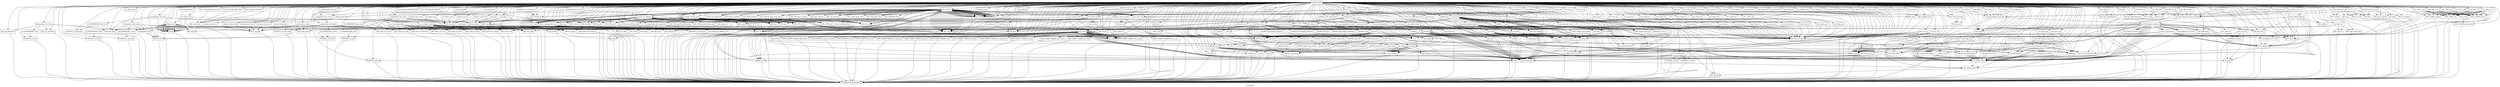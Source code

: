 digraph "Call graph" {
	label="Call graph";

	Node0x55c1803a5300 [shape=record,label="{external node}"];
	Node0x55c1803a5300 -> Node0x55c1806ca2e0;
	Node0x55c1803a5300 -> Node0x55c1806d22d0;
	Node0x55c1803a5300 -> Node0x55c180393dd0;
	Node0x55c1803a5300 -> Node0x55c180392500;
	Node0x55c1803a5300 -> Node0x55c180393fc0;
	Node0x55c1803a5300 -> Node0x55c1803594d0;
	Node0x55c1803a5300 -> Node0x55c180416640;
	Node0x55c1803a5300 -> Node0x55c180393bb0;
	Node0x55c1803a5300 -> Node0x55c180416750;
	Node0x55c1803a5300 -> Node0x55c180393c20;
	Node0x55c1803a5300 -> Node0x55c1804167f0;
	Node0x55c1803a5300 -> Node0x55c180393c90;
	Node0x55c1803a5300 -> Node0x55c180416900;
	Node0x55c1803a5300 -> Node0x55c180393d00;
	Node0x55c1803a5300 -> Node0x55c180416a40;
	Node0x55c1803a5300 -> Node0x55c180393d70;
	Node0x55c1803a5300 -> Node0x55c180416b10;
	Node0x55c1803a5300 -> Node0x55c180416970;
	Node0x55c1803a5300 -> Node0x55c180393e40;
	Node0x55c1803a5300 -> Node0x55c180416890;
	Node0x55c1803a5300 -> Node0x55c1804166b0;
	Node0x55c1803a5300 -> Node0x55c180394060;
	Node0x55c1803a5300 -> Node0x55c18036d530;
	Node0x55c1803a5300 -> Node0x55c18036d560;
	Node0x55c1803a5300 -> Node0x55c18036d410;
	Node0x55c1803a5300 -> Node0x55c18036d3a0;
	Node0x55c1803a5300 -> Node0x55c18036d4c0;
	Node0x55c1803a5300 -> Node0x55c180393ee0;
	Node0x55c1803a5300 -> Node0x55c18036d7c0;
	Node0x55c1803a5300 -> Node0x55c18036d830;
	Node0x55c1803a5300 -> Node0x55c1806d0690;
	Node0x55c1803a5300 -> Node0x55c1806d07e0;
	Node0x55c1803a5300 -> Node0x55c1806d08f0;
	Node0x55c1803a5300 -> Node0x55c1806d1330;
	Node0x55c1803a5300 -> Node0x55c1806d1360;
	Node0x55c1803a5300 -> Node0x55c1806d1410;
	Node0x55c1803a5300 -> Node0x55c1806d15d0;
	Node0x55c1803a5300 -> Node0x55c1806d1800;
	Node0x55c1803a5300 -> Node0x55c1806d1170;
	Node0x55c1803a5300 -> Node0x55c1806d12c0;
	Node0x55c1803a5300 -> Node0x55c1806d1720;
	Node0x55c1803a5300 -> Node0x55c1806d1790;
	Node0x55c1803a5300 -> Node0x55c1806d18d0;
	Node0x55c1803a5300 -> Node0x55c1806d1640;
	Node0x55c1803a5300 -> Node0x55c1806d1a70;
	Node0x55c1803a5300 -> Node0x55c1806d1440;
	Node0x55c1803a5300 -> Node0x55c1806d1560;
	Node0x55c1803a5300 -> Node0x55c180466080;
	Node0x55c1803a5300 -> Node0x55c180465f80;
	Node0x55c1803a5300 -> Node0x55c180466220;
	Node0x55c1803a5300 -> Node0x55c180466290;
	Node0x55c1803a5300 -> Node0x55c180466180;
	Node0x55c1803a5300 -> Node0x55c1806d0850;
	Node0x55c1803a5300 -> Node0x55c180466360;
	Node0x55c1803a5300 -> Node0x55c180466750;
	Node0x55c1803a5300 -> Node0x55c1804666b0;
	Node0x55c1803a5300 -> Node0x55c180466610;
	Node0x55c1803a5300 -> Node0x55c180466820;
	Node0x55c1803a5300 -> Node0x55c1804668c0;
	Node0x55c1803a5300 -> Node0x55c1804668f0;
	Node0x55c1803a5300 -> Node0x55c1804669d0;
	Node0x55c1803a5300 -> Node0x55c180466a70;
	Node0x55c1803a5300 -> Node0x55c180466b10;
	Node0x55c1803a5300 -> Node0x55c180466bb0;
	Node0x55c1803a5300 -> Node0x55c180466c50;
	Node0x55c1803a5300 -> Node0x55c180467d00;
	Node0x55c1803a5300 -> Node0x55c180467d30;
	Node0x55c1803a5300 -> Node0x55c180467e10;
	Node0x55c1803a5300 -> Node0x55c180467e80;
	Node0x55c1803a5300 -> Node0x55c180467eb0;
	Node0x55c1803a5300 -> Node0x55c180467f30;
	Node0x55c1803a5300 -> Node0x55c1806d0a50;
	Node0x55c1803a5300 -> Node0x55c1806d0ac0;
	Node0x55c1803a5300 -> Node0x55c1806d0b30;
	Node0x55c1803a5300 -> Node0x55c1806d0cc0;
	Node0x55c1803a5300 -> Node0x55c1806d0d30;
	Node0x55c1803a5300 -> Node0x55c1806d0d60;
	Node0x55c1803a5300 -> Node0x55c1806d0e10;
	Node0x55c1803a5300 -> Node0x55c1806d0e80;
	Node0x55c1803a5300 -> Node0x55c1806d0ef0;
	Node0x55c1803a5300 -> Node0x55c1806d0f60;
	Node0x55c1803a5300 -> Node0x55c1806d0fd0;
	Node0x55c1803a5300 -> Node0x55c1806d1040;
	Node0x55c1803a5300 -> Node0x55c1806d10b0;
	Node0x55c1803a5300 -> Node0x55c1803e7680;
	Node0x55c1803a5300 -> Node0x55c1803e7720;
	Node0x55c1803a5300 -> Node0x55c1803e76b0;
	Node0x55c1803a5300 -> Node0x55c1803e7840;
	Node0x55c1803a5300 -> Node0x55c1803e78b0;
	Node0x55c1803a5300 -> Node0x55c1803e7a50;
	Node0x55c1803a5300 -> Node0x55c1803e7b20;
	Node0x55c1803a5300 -> Node0x55c1803e7bc0;
	Node0x55c1803a5300 -> Node0x55c1803e7ca0;
	Node0x55c1803a5300 -> Node0x55c1803e7d10;
	Node0x55c1803a5300 -> Node0x55c1803e7db0;
	Node0x55c1803a5300 -> Node0x55c1803e7e20;
	Node0x55c1803a5300 -> Node0x55c1803e8110;
	Node0x55c1803a5300 -> Node0x55c1803e8180;
	Node0x55c1803a5300 -> Node0x55c1803e8220;
	Node0x55c1803a5300 -> Node0x55c1803e81b0;
	Node0x55c1803a5300 -> Node0x55c1803e83e0;
	Node0x55c1803a5300 -> Node0x55c1803e84c0;
	Node0x55c1803a5300 -> Node0x55c1803e85a0;
	Node0x55c1803a5300 -> Node0x55c1803e8e20;
	Node0x55c1803a5300 -> Node0x55c1803e8e90;
	Node0x55c1803a5300 -> Node0x55c1803ea140;
	Node0x55c1803a5300 -> Node0x55c1803ea360;
	Node0x55c1803a5300 -> Node0x55c1803e86f0;
	Node0x55c1803a5300 -> Node0x55c1803e8720;
	Node0x55c1803a5300 -> Node0x55c1803e8790;
	Node0x55c1803a5300 -> Node0x55c1803e8840;
	Node0x55c1803a5300 -> Node0x55c1803e8870;
	Node0x55c1803a5300 -> Node0x55c1803e89a0;
	Node0x55c1803a5300 -> Node0x55c1803e8680;
	Node0x55c1803a5300 -> Node0x55c1803d1ac0;
	Node0x55c1803a5300 -> Node0x55c1803d1b60;
	Node0x55c1803a5300 -> Node0x55c1803d1c00;
	Node0x55c1803a5300 -> Node0x55c1803d1cc0;
	Node0x55c1803a5300 -> Node0x55c1803d1d30;
	Node0x55c1803a5300 -> Node0x55c1803d1da0;
	Node0x55c1803a5300 -> Node0x55c1803d1dd0;
	Node0x55c1803a5300 -> Node0x55c1803d1fe0;
	Node0x55c1803a5300 -> Node0x55c1803d20b0;
	Node0x55c1803a5300 -> Node0x55c1803d2150;
	Node0x55c1803a5300 -> Node0x55c1803d21c0;
	Node0x55c1803a5300 -> Node0x55c1803d2710;
	Node0x55c1803a5300 -> Node0x55c1803d27b0;
	Node0x55c1803a5300 -> Node0x55c1803d2820;
	Node0x55c1803a5300 -> Node0x55c1803d2910;
	Node0x55c1803a5300 -> Node0x55c1803d4950;
	Node0x55c1803a5300 -> Node0x55c1803d4a50;
	Node0x55c1803a5300 -> Node0x55c1803d4a80;
	Node0x55c1803a5300 -> Node0x55c1803d4af0;
	Node0x55c1803a5300 -> Node0x55c1803d4d10;
	Node0x55c1803a5300 -> Node0x55c1803d4d80;
	Node0x55c1803a5300 -> Node0x55c1803d4e60;
	Node0x55c1803a5300 -> Node0x55c1803d4e90;
	Node0x55c1803a5300 -> Node0x55c1803d5110;
	Node0x55c1803a5300 -> Node0x55c1803d5140;
	Node0x55c1803a5300 -> Node0x55c1803d5330;
	Node0x55c1803a5300 -> Node0x55c1803d5360;
	Node0x55c1803a5300 -> Node0x55c1803d5550;
	Node0x55c1803a5300 -> Node0x55c1803d5580;
	Node0x55c1803a5300 -> Node0x55c1803d5630;
	Node0x55c1803a5300 -> Node0x55c180466dd0;
	Node0x55c1803a5300 -> Node0x55c180466e40;
	Node0x55c1803a5300 -> Node0x55c180466eb0;
	Node0x55c1803a5300 -> Node0x55c180466f20;
	Node0x55c1803a5300 -> Node0x55c180466f90;
	Node0x55c1803a5300 -> Node0x55c1803d56a0;
	Node0x55c1803a5300 -> Node0x55c1803d56d0;
	Node0x55c1803a5300 -> Node0x55c180467450;
	Node0x55c1803a5300 -> Node0x55c1804674c0;
	Node0x55c1803a5300 -> Node0x55c180467530;
	Node0x55c1803a5300 -> Node0x55c1804675a0;
	Node0x55c1803a5300 -> Node0x55c180467610;
	Node0x55c1803a5300 -> Node0x55c180467680;
	Node0x55c1803a5300 -> Node0x55c1804676f0;
	Node0x55c1803a5300 -> Node0x55c180467760;
	Node0x55c1803a5300 -> Node0x55c180467ad0;
	Node0x55c1803a5300 -> Node0x55c180467b70;
	Node0x55c1803a5300 -> Node0x55c180467b00;
	Node0x55c1803a5300 -> Node0x55c180467c50;
	Node0x55c1803a5300 -> Node0x55c180388480;
	Node0x55c1803a5300 -> Node0x55c1803884f0;
	Node0x55c1803a5300 -> Node0x55c180388560;
	Node0x55c1803a5300 -> Node0x55c1803885d0;
	Node0x55c1803a5300 -> Node0x55c180388670;
	Node0x55c1803a5300 -> Node0x55c1803886a0;
	Node0x55c1803a5300 -> Node0x55c1803887f0;
	Node0x55c1803a5300 -> Node0x55c180388860;
	Node0x55c1803a5300 -> Node0x55c1803e7ec0;
	Node0x55c1803a5300 -> Node0x55c180388960;
	Node0x55c1803a5300 -> Node0x55c1803889d0;
	Node0x55c1803a5300 -> Node0x55c180388a40;
	Node0x55c1803a5300 -> Node0x55c180388b50;
	Node0x55c1803a5300 -> Node0x55c180388e50;
	Node0x55c1803a5300 -> Node0x55c180388ec0;
	Node0x55c1803a5300 -> Node0x55c180388f60;
	Node0x55c1803a5300 -> Node0x55c180389000;
	Node0x55c1803a5300 -> Node0x55c1803890a0;
	Node0x55c1803a5300 -> Node0x55c180389a00;
	Node0x55c1803a5300 -> Node0x55c180389aa0;
	Node0x55c1803a5300 -> Node0x55c180389b40;
	Node0x55c1803a5300 -> Node0x55c180389bb0;
	Node0x55c1803a5300 -> Node0x55c180389df0;
	Node0x55c1803a5300 -> Node0x55c180389e20;
	Node0x55c1803a5300 -> Node0x55c180389fa0;
	Node0x55c1803a5300 -> Node0x55c18038a160;
	Node0x55c1803a5300 -> Node0x55c18038a230;
	Node0x55c1803a5300 -> Node0x55c18038a780;
	Node0x55c1803a5300 -> Node0x55c1803e7e90;
	Node0x55c1803a5300 -> Node0x55c18038a2d0;
	Node0x55c1803a5300 -> Node0x55c1803d2120;
	Node0x55c1803a5300 -> Node0x55c180388b80;
	Node0x55c1803a5300 -> Node0x55c180389be0;
	Node0x55c1803a5300 -> Node0x55c180389140;
	Node0x55c1803a5300 -> Node0x55c180388ca0;
	Node0x55c1803a5300 -> Node0x55c18038a9e0;
	Node0x55c1803a5300 -> Node0x55c18038aa10;
	Node0x55c1803a5300 -> Node0x55c1803e77d0;
	Node0x55c1803a5300 -> Node0x55c18038ac20;
	Node0x55c1803a5300 -> Node0x55c1803e8450;
	Node0x55c1803a5300 -> Node0x55c18038ac50;
	Node0x55c1803a5300 -> Node0x55c18038ad80;
	Node0x55c1803a5300 -> Node0x55c18038aed0;
	Node0x55c1803a5300 -> Node0x55c18038af00;
	Node0x55c1803a5300 -> Node0x55c18038b070;
	Node0x55c1803a5300 -> Node0x55c18038b0a0;
	Node0x55c1803a5300 -> Node0x55c1806d09e0;
	Node0x55c1803a5300 -> Node0x55c18038b270;
	Node0x55c1803a5300 -> Node0x55c18038b310;
	Node0x55c1803a5300 -> Node0x55c1803e8f70;
	Node0x55c1803a5300 -> Node0x55c1803e8f00;
	Node0x55c1803a5300 -> Node0x55c18038b410;
	Node0x55c1803a5300 -> Node0x55c18038b4b0;
	Node0x55c1803a5300 -> Node0x55c18038b550;
	Node0x55c1803a5300 -> Node0x55c18038b5f0;
	Node0x55c1803a5300 -> Node0x55c18038b690;
	Node0x55c1803a5300 -> Node0x55c18038b730;
	Node0x55c1803a5300 -> Node0x55c18038b7d0;
	Node0x55c1803a5300 -> Node0x55c18038b870;
	Node0x55c1803a5300 -> Node0x55c18038b910;
	Node0x55c1803a5300 -> Node0x55c18038b9b0;
	Node0x55c1803a5300 -> Node0x55c18038ba50;
	Node0x55c1803a5300 -> Node0x55c18038baf0;
	Node0x55c1803a5300 -> Node0x55c18038bb90;
	Node0x55c1803a5300 -> Node0x55c18038bc30;
	Node0x55c1803a5300 -> Node0x55c18038bcd0;
	Node0x55c1803a5300 -> Node0x55c18038bd70;
	Node0x55c1803a5300 -> Node0x55c18038be10;
	Node0x55c1803a5300 -> Node0x55c18038beb0;
	Node0x55c1803a5300 -> Node0x55c18038bf50;
	Node0x55c1803a5300 -> Node0x55c18038bff0;
	Node0x55c1803a5300 -> Node0x55c18038c090;
	Node0x55c1803a5300 -> Node0x55c18038c130;
	Node0x55c1803a5300 -> Node0x55c18038c1d0;
	Node0x55c1803a5300 -> Node0x55c18038c270;
	Node0x55c1803a5300 -> Node0x55c18038c310;
	Node0x55c1803a5300 -> Node0x55c1803e7b50;
	Node0x55c1803a5300 -> Node0x55c18038c3e0;
	Node0x55c1803a5300 -> Node0x55c18038c480;
	Node0x55c1803a5300 -> Node0x55c18038c520;
	Node0x55c1803a5300 -> Node0x55c18038c5c0;
	Node0x55c1803a5300 -> Node0x55c18038c660;
	Node0x55c1803a5300 -> Node0x55c1803e90c0;
	Node0x55c1803a5300 -> Node0x55c18038c730;
	Node0x55c1803a5300 -> Node0x55c18038c7d0;
	Node0x55c1803a5300 -> Node0x55c18038c870;
	Node0x55c1803a5300 -> Node0x55c1803e9050;
	Node0x55c1803a5300 -> Node0x55c18038c940;
	Node0x55c1803a5300 -> Node0x55c18038c9e0;
	Node0x55c1803a5300 -> Node0x55c18038ca80;
	Node0x55c1803a5300 -> Node0x55c18038cb20;
	Node0x55c1803a5300 -> Node0x55c18038cbc0;
	Node0x55c1803a5300 -> Node0x55c18038cc60;
	Node0x55c1803a5300 -> Node0x55c18038cd00;
	Node0x55c1803a5300 -> Node0x55c18038cda0;
	Node0x55c1803a5300 -> Node0x55c18038ce40;
	Node0x55c1803a5300 -> Node0x55c18038cee0;
	Node0x55c1803a5300 -> Node0x55c1806d0730;
	Node0x55c1803a5300 -> Node0x55c1806d06c0;
	Node0x55c1803a5300 -> Node0x55c1803e8fe0;
	Node0x55c1803a5300 -> Node0x55c18038d010;
	Node0x55c1803a5300 -> Node0x55c18038d1d0;
	Node0x55c1803a5300 -> Node0x55c18038d200;
	Node0x55c1803a5300 -> Node0x55c18038d370;
	Node0x55c1803a5300 -> Node0x55c18038d470;
	Node0x55c1803a5300 -> Node0x55c18038d4a0;
	Node0x55c1803a5300 -> Node0x55c18038d5a0;
	Node0x55c1803a5300 -> Node0x55c18038d680;
	Node0x55c1803a5300 -> Node0x55c18038d780;
	Node0x55c1803a5300 -> Node0x55c18038d8e0;
	Node0x55c1803a5300 -> Node0x55c18038d950;
	Node0x55c1803a5300 -> Node0x55c18038dab0;
	Node0x55c1803a5300 -> Node0x55c18038dae0;
	Node0x55c1803a5300 -> Node0x55c18038dba0;
	Node0x55c1803a5300 -> Node0x55c18038dc60;
	Node0x55c1803a5300 -> Node0x55c18038dd60;
	Node0x55c1803a5300 -> Node0x55c18038dee0;
	Node0x55c1803a5300 -> Node0x55c18038df10;
	Node0x55c1803a5300 -> Node0x55c18038df80;
	Node0x55c1803a5300 -> Node0x55c18038e0d0;
	Node0x55c1803a5300 -> Node0x55c18038e140;
	Node0x55c1803a5300 -> Node0x55c18038e290;
	Node0x55c1803a5300 -> Node0x55c18038e300;
	Node0x55c1803a5300 -> Node0x55c18038e490;
	Node0x55c1803a5300 -> Node0x55c18038e530;
	Node0x55c1803a5300 -> Node0x55c18038e5a0;
	Node0x55c1803a5300 -> Node0x55c18038e690;
	Node0x55c1803a5300 -> Node0x55c18038e6c0;
	Node0x55c1803a5300 -> Node0x55c18038e7c0;
	Node0x55c1803a5300 -> Node0x55c18038e860;
	Node0x55c1803a5300 -> Node0x55c18038e7f0;
	Node0x55c1803a5300 -> Node0x55c18038e9f0;
	Node0x55c1803a5300 -> Node0x55c1803d29b0;
	Node0x55c1803a5300 -> Node0x55c1803d2a20;
	Node0x55c1803a5300 -> Node0x55c1803d2a50;
	Node0x55c1803a5300 -> Node0x55c1803d2b00;
	Node0x55c1803a5300 -> Node0x55c1803d2d10;
	Node0x55c1803a5300 -> Node0x55c1803d2d80;
	Node0x55c1803a5300 -> Node0x55c1803d2db0;
	Node0x55c1803a5300 -> Node0x55c1803d2fe0;
	Node0x55c1803a5300 -> Node0x55c1803d30b0;
	Node0x55c1803a5300 -> Node0x55c1803d31b0;
	Node0x55c1803a5300 -> Node0x55c1803d31e0;
	Node0x55c1803a5300 -> Node0x55c1803d3360;
	Node0x55c1803a5300 -> Node0x55c1803d34e0;
	Node0x55c1803a5300 -> Node0x55c1803d3660;
	Node0x55c1803a5300 -> Node0x55c18038a2a0;
	Node0x55c1803a5300 -> Node0x55c1803d37e0;
	Node0x55c1803a5300 -> Node0x55c18038a710;
	Node0x55c1803a5300 -> Node0x55c1803d3b50;
	Node0x55c1803a5300 -> Node0x55c1803898e0;
	Node0x55c1803a5300 -> Node0x55c1803d3bf0;
	Node0x55c1803a5300 -> Node0x55c18038a7e0;
	Node0x55c1803a5300 -> Node0x55c180388c30;
	Node0x55c1803a5300 -> Node0x55c180389950;
	Node0x55c1803a5300 -> Node0x55c1803d3d50;
	Node0x55c1803a5300 -> Node0x55c18038d040;
	Node0x55c1803a5300 -> Node0x55c1803d40f0;
	Node0x55c1803a5300 -> Node0x55c1803d4800;
	Node0x55c1803a5300 -> Node0x55c18038d820;
	Node0x55c1803a5300 -> Node0x55c180400810;
	Node0x55c1803a5300 -> Node0x55c180400980;
	Node0x55c1803a5300 -> Node0x55c18038d9f0;
	Node0x55c1803a5300 -> Node0x55c180401020;
	Node0x55c1803a5300 -> Node0x55c180401090;
	Node0x55c1803a5300 -> Node0x55c18038d610;
	Node0x55c1803a5300 -> Node0x55c180401300;
	Node0x55c1803a5300 -> Node0x55c18038a340;
	Node0x55c1803a5300 -> Node0x55c1803d3960;
	Node0x55c1803a5300 -> Node0x55c180401a60;
	Node0x55c1803a5300 -> Node0x55c1804016e0;
	Node0x55c1803a5300 -> Node0x55c180401b70;
	Node0x55c1803a5300 -> Node0x55c180401670;
	Node0x55c1803a5300 -> Node0x55c180401cf0;
	Node0x55c1803a5300 -> Node0x55c180401d20;
	Node0x55c1803a5300 -> Node0x55c180401d90;
	Node0x55c1803a5300 -> Node0x55c180401ec0;
	Node0x55c1803a5300 -> Node0x55c180402010;
	Node0x55c1803a5300 -> Node0x55c180402080;
	Node0x55c1803a5300 -> Node0x55c1804017e0;
	Node0x55c1803a5300 -> Node0x55c1804021b0;
	Node0x55c1803a5300 -> Node0x55c180401e00;
	Node0x55c1803a5300 -> Node0x55c180401c10;
	Node0x55c1803a5300 -> Node0x55c180401ba0;
	Node0x55c1803a5300 -> Node0x55c180402330;
	Node0x55c1806d22d0 [shape=record,label="{BIO_meth_new}"];
	Node0x55c1806d22d0 -> Node0x55c1806ce8a0;
	Node0x55c1806ca2e0 [shape=record,label="{bio_f_tls_dump_filter}"];
	Node0x55c1806ca2e0 -> Node0x55c1806d22d0;
	Node0x55c1806ca2e0 -> Node0x55c180392500;
	Node0x55c1806ca2e0 -> Node0x55c1803594d0;
	Node0x55c1806ca2e0 -> Node0x55c180393bb0;
	Node0x55c1806ca2e0 -> Node0x55c180393c20;
	Node0x55c1806ca2e0 -> Node0x55c180393c90;
	Node0x55c1806ca2e0 -> Node0x55c180393d00;
	Node0x55c1806ca2e0 -> Node0x55c180393d70;
	Node0x55c180393dd0 [shape=record,label="{tls_dump_write}"];
	Node0x55c180393dd0 -> Node0x55c180393e40;
	Node0x55c180393dd0 -> Node0x55c180393ee0;
	Node0x55c180393dd0 -> Node0x55c180393e70;
	Node0x55c180392500 [shape=record,label="{BIO_meth_set_write}"];
	Node0x55c180392500 -> Node0x55c1806ce8a0;
	Node0x55c18036d7c0 [shape=record,label="{bio_f_tls_dump_filter_free}"];
	Node0x55c18036d7c0 -> Node0x55c18036d830;
	Node0x55c18036d830 [shape=record,label="{BIO_meth_free}"];
	Node0x55c18036d830 -> Node0x55c1806ce8a0;
	Node0x55c1806d0690 [shape=record,label="{bio_s_mempacket_test}"];
	Node0x55c1806d0690 -> Node0x55c1806d22d0;
	Node0x55c1806d0690 -> Node0x55c1806d0730;
	Node0x55c1806d0690 -> Node0x55c180392500;
	Node0x55c1806d0690 -> Node0x55c1806d06c0;
	Node0x55c1806d0690 -> Node0x55c1803594d0;
	Node0x55c1806d0690 -> Node0x55c1806d06c0;
	Node0x55c1806d0690 -> Node0x55c180393bb0;
	Node0x55c1806d0690 -> Node0x55c1806d06c0;
	Node0x55c1806d0690 -> Node0x55c180393c20;
	Node0x55c1806d0690 -> Node0x55c1806d06c0;
	Node0x55c1806d0690 -> Node0x55c180393c90;
	Node0x55c1806d0690 -> Node0x55c1806d06c0;
	Node0x55c1806d0690 -> Node0x55c180393d00;
	Node0x55c1806d0690 -> Node0x55c1806d06c0;
	Node0x55c1806d0690 -> Node0x55c180393d70;
	Node0x55c1806d0690 -> Node0x55c1806d06c0;
	Node0x55c1806d07e0 [shape=record,label="{mempacket_test_write}"];
	Node0x55c1806d07e0 -> Node0x55c1806d0850;
	Node0x55c1806d08f0 [shape=record,label="{mempacket_test_read}"];
	Node0x55c1806d08f0 -> Node0x55c1806d1170;
	Node0x55c1806d08f0 -> Node0x55c18036d3a0;
	Node0x55c1806d08f0 -> Node0x55c1806d11a0;
	Node0x55c1806d08f0 -> Node0x55c18036d4c0;
	Node0x55c1806d08f0 -> Node0x55c1806d1250;
	Node0x55c1806d08f0 -> Node0x55c18036d4c0;
	Node0x55c1806d08f0 -> Node0x55c1806d12c0;
	Node0x55c1806d1330 [shape=record,label="{mempacket_test_puts}"];
	Node0x55c1806d1330 -> Node0x55c1804166b0;
	Node0x55c1806d1330 -> Node0x55c1806d07e0;
	Node0x55c1806d1360 [shape=record,label="{mempacket_test_gets}"];
	Node0x55c1806d1410 [shape=record,label="{mempacket_test_ctrl}"];
	Node0x55c1806d1410 -> Node0x55c1806d1170;
	Node0x55c1806d1410 -> Node0x55c1806d14b0;
	Node0x55c1806d1410 -> Node0x55c1806d1440;
	Node0x55c1806d1410 -> Node0x55c1806d1560;
	Node0x55c1806d1410 -> Node0x55c1806d11a0;
	Node0x55c1806d1800 [shape=record,label="{mempacket_test_free}"];
	Node0x55c1806d1800 -> Node0x55c1806d1170;
	Node0x55c1806d1800 -> Node0x55c1806d18a0;
	Node0x55c1806d1800 -> Node0x55c1806d1720;
	Node0x55c1806d1800 -> Node0x55c1806d1790;
	Node0x55c1806d1800 -> Node0x55c180416970;
	Node0x55c1806d1170 [shape=record,label="{BIO_get_data}"];
	Node0x55c1806d1170 -> Node0x55c1806ce8a0;
	Node0x55c1806d12c0 [shape=record,label="{mempacket_free}"];
	Node0x55c1806d12c0 -> Node0x55c1806d1720;
	Node0x55c1806d12c0 -> Node0x55c1806d1720;
	Node0x55c1806d18a0 [shape=record,label="{sk_MEMPACKET_pop_free}"];
	Node0x55c1806d18a0 -> Node0x55c1806d18d0;
	Node0x55c1806d1720 [shape=record,label="{CRYPTO_free}"];
	Node0x55c1806d1720 -> Node0x55c1806ce8a0;
	Node0x55c1806d1790 [shape=record,label="{BIO_set_data}"];
	Node0x55c1806d1790 -> Node0x55c1806ce8a0;
	Node0x55c1806d18d0 [shape=record,label="{OPENSSL_sk_pop_free}"];
	Node0x55c1806d18d0 -> Node0x55c1806ce8a0;
	Node0x55c1806d1640 [shape=record,label="{CRYPTO_zalloc}"];
	Node0x55c1806d1640 -> Node0x55c1806ce8a0;
	Node0x55c1806d1670 [shape=record,label="{sk_MEMPACKET_new_null}"];
	Node0x55c1806d1670 -> Node0x55c1806d1a70;
	Node0x55c1803e7840 [shape=record,label="{SSL_accept}"];
	Node0x55c1803e7840 -> Node0x55c1806ce8a0;
	Node0x55c1803e78b0 [shape=record,label="{SSL_read}"];
	Node0x55c1803e78b0 -> Node0x55c1806ce8a0;
	Node0x55c1803e7920 [shape=record,label="{ossl_sleep}"];
	Node0x55c1803e7920 -> Node0x55c1803e7a50;
	Node0x55c1803e7a50 [shape=record,label="{usleep}"];
	Node0x55c1803e7a50 -> Node0x55c1806ce8a0;
	Node0x55c1803e7b20 [shape=record,label="{create_ssl_connection}"];
	Node0x55c1803e7b20 -> Node0x55c1803e7680;
	Node0x55c1803e7b20 -> Node0x55c1803e7bc0;
	Node0x55c1803e7b20 -> Node0x55c1803e7b50;
	Node0x55c1803e7b20 -> Node0x55c1803e76b0;
	Node0x55c1803e7b20 -> Node0x55c1806d09e0;
	Node0x55c1803e7bc0 [shape=record,label="{SSL_read_ex}"];
	Node0x55c1803e7bc0 -> Node0x55c1806ce8a0;
	Node0x55c1803e7ca0 [shape=record,label="{shutdown_ssl_connection}"];
	Node0x55c1803e7ca0 -> Node0x55c1803e7d10;
	Node0x55c1803e7ca0 -> Node0x55c1803e7d10;
	Node0x55c1803e7ca0 -> Node0x55c1806d1040;
	Node0x55c1803e7ca0 -> Node0x55c1806d1040;
	Node0x55c1803e7d10 [shape=record,label="{SSL_shutdown}"];
	Node0x55c1803e7d10 -> Node0x55c1806ce8a0;
	Node0x55c1803d4a80 [shape=record,label="{__errno_location}"];
	Node0x55c1803d4a80 -> Node0x55c1806ce8a0;
	Node0x55c1803d4af0 [shape=record,label="{strtol}"];
	Node0x55c1803d4af0 -> Node0x55c1806ce8a0;
	Node0x55c1803d4c80 [shape=record,label="{opt_number_error}"];
	Node0x55c1803d4c80 -> Node0x55c1804166b0;
	Node0x55c1803d4c80 -> Node0x55c1803d4d80;
	Node0x55c1803d4c80 -> Node0x55c1803d2120;
	Node0x55c1803d4c80 -> Node0x55c1803d2120;
	Node0x55c1803d4d10 [shape=record,label="{llvm.memset.p0i8.i64}"];
	Node0x55c1803d4d80 [shape=record,label="{strncmp}"];
	Node0x55c1803d4d80 -> Node0x55c1806ce8a0;
	Node0x55c1803d4e60 [shape=record,label="{opt_imax}"];
	Node0x55c1803d4e60 -> Node0x55c1803d4a80;
	Node0x55c1803d4e60 -> Node0x55c1803d4a80;
	Node0x55c1803d4e60 -> Node0x55c1803d4e90;
	Node0x55c1803d4e60 -> Node0x55c1803d4a80;
	Node0x55c1803d4e60 -> Node0x55c1803d4a80;
	Node0x55c1803d4e60 -> Node0x55c1803d4c80;
	Node0x55c1803d4e60 -> Node0x55c1803d4a80;
	Node0x55c1803d4e60 -> Node0x55c1803d4a80;
	Node0x55c1803d4e90 [shape=record,label="{strtoimax}"];
	Node0x55c1803d4e90 -> Node0x55c1806ce8a0;
	Node0x55c1803d5110 [shape=record,label="{opt_umax}"];
	Node0x55c1803d5110 -> Node0x55c1803d4a80;
	Node0x55c1803d5110 -> Node0x55c1803d4a80;
	Node0x55c1803d5110 -> Node0x55c1803d5140;
	Node0x55c1803d5110 -> Node0x55c1803d4a80;
	Node0x55c1803d5110 -> Node0x55c1803d4a80;
	Node0x55c1803d5110 -> Node0x55c1803d4c80;
	Node0x55c1803d5110 -> Node0x55c1803d4a80;
	Node0x55c1803d5110 -> Node0x55c1803d4a80;
	Node0x55c1803d5140 [shape=record,label="{strtoumax}"];
	Node0x55c1803d5140 -> Node0x55c1806ce8a0;
	Node0x55c1803d5330 [shape=record,label="{opt_ulong}"];
	Node0x55c1803d5330 -> Node0x55c1803d4a80;
	Node0x55c1803d5330 -> Node0x55c1803d4a80;
	Node0x55c1803d5330 -> Node0x55c1803d5360;
	Node0x55c1803d5330 -> Node0x55c1803d4a80;
	Node0x55c1803d5330 -> Node0x55c1803d4a80;
	Node0x55c1803d5330 -> Node0x55c1803d4c80;
	Node0x55c1803d5330 -> Node0x55c1803d4a80;
	Node0x55c1803d5330 -> Node0x55c1803d4a80;
	Node0x55c1803d5360 [shape=record,label="{strtoul}"];
	Node0x55c1803d5360 -> Node0x55c1806ce8a0;
	Node0x55c1803d5550 [shape=record,label="{opt_verify}"];
	Node0x55c1803d5550 -> Node0x55c1803d1dd0;
	Node0x55c1803d5550 -> Node0x55c1803d1dd0;
	Node0x55c1803d5550 -> Node0x55c1803d1dd0;
	Node0x55c1803d5550 -> Node0x55c1803d5580;
	Node0x55c1803d5550 -> Node0x55c1803d5630;
	Node0x55c1803d5550 -> Node0x55c1803d5580;
	Node0x55c1803d5550 -> Node0x55c1803d2120;
	Node0x55c1803d5550 -> Node0x55c180466dd0;
	Node0x55c1803d5550 -> Node0x55c1803d5580;
	Node0x55c1803d5550 -> Node0x55c180466e40;
	Node0x55c1803d5550 -> Node0x55c1803d5580;
	Node0x55c1803d5550 -> Node0x55c1803d2120;
	Node0x55c1803d5550 -> Node0x55c180466eb0;
	Node0x55c1803d5550 -> Node0x55c180466f20;
	Node0x55c1803d5550 -> Node0x55c180466f90;
	Node0x55c1803d5550 -> Node0x55c1803d5580;
	Node0x55c1803d5550 -> Node0x55c1803d2120;
	Node0x55c1803d5550 -> Node0x55c1803d5580;
	Node0x55c1803d5550 -> Node0x55c1803d56a0;
	Node0x55c1803d5550 -> Node0x55c1803d5580;
	Node0x55c1803d5550 -> Node0x55c1803d2120;
	Node0x55c1803d5550 -> Node0x55c1803d56d0;
	Node0x55c1803d5550 -> Node0x55c1803d5580;
	Node0x55c1803d5550 -> Node0x55c180467450;
	Node0x55c1803d5550 -> Node0x55c1804674c0;
	Node0x55c1803d5550 -> Node0x55c1803d5580;
	Node0x55c1803d5550 -> Node0x55c180467450;
	Node0x55c1803d5550 -> Node0x55c180467530;
	Node0x55c1803d5550 -> Node0x55c1803d5580;
	Node0x55c1803d5550 -> Node0x55c1803d4e60;
	Node0x55c1803d5550 -> Node0x55c1803d5580;
	Node0x55c1803d5550 -> Node0x55c1803d2120;
	Node0x55c1803d5550 -> Node0x55c1804675a0;
	Node0x55c1803d5550 -> Node0x55c1803d5580;
	Node0x55c1803d5550 -> Node0x55c180467610;
	Node0x55c1803d5550 -> Node0x55c1803d5580;
	Node0x55c1803d5550 -> Node0x55c180467680;
	Node0x55c1803d5550 -> Node0x55c1803d5580;
	Node0x55c1803d5550 -> Node0x55c1804676f0;
	Node0x55c1803d5550 -> Node0x55c180467760;
	Node0x55c1803d5550 -> Node0x55c180467760;
	Node0x55c1803d5550 -> Node0x55c180467760;
	Node0x55c1803d5550 -> Node0x55c180467760;
	Node0x55c1803d5550 -> Node0x55c180467760;
	Node0x55c1803d5550 -> Node0x55c180467760;
	Node0x55c1803d5550 -> Node0x55c180467760;
	Node0x55c1803d5550 -> Node0x55c180467760;
	Node0x55c1803d5550 -> Node0x55c180467760;
	Node0x55c1803d5550 -> Node0x55c180467760;
	Node0x55c1803d5550 -> Node0x55c180467760;
	Node0x55c1803d5550 -> Node0x55c180467760;
	Node0x55c1803d5550 -> Node0x55c180467760;
	Node0x55c1803d5550 -> Node0x55c180467760;
	Node0x55c1803d5550 -> Node0x55c180467760;
	Node0x55c1803d5550 -> Node0x55c180467760;
	Node0x55c1803d5550 -> Node0x55c180467760;
	Node0x55c1803d5550 -> Node0x55c180467760;
	Node0x55c1803d5550 -> Node0x55c180467760;
	Node0x55c1803d5550 -> Node0x55c180467760;
	Node0x55c1803d5580 [shape=record,label="{opt_arg}"];
	Node0x55c1803d5630 [shape=record,label="{OBJ_txt2obj}"];
	Node0x55c1803d5630 -> Node0x55c1806ce8a0;
	Node0x55c180466dd0 [shape=record,label="{X509_VERIFY_PARAM_add0_policy}"];
	Node0x55c180466dd0 -> Node0x55c1806ce8a0;
	Node0x55c180466e40 [shape=record,label="{X509_PURPOSE_get_by_sname}"];
	Node0x55c180466e40 -> Node0x55c1806ce8a0;
	Node0x55c180466eb0 [shape=record,label="{X509_PURPOSE_get0}"];
	Node0x55c180466eb0 -> Node0x55c1806ce8a0;
	Node0x55c180416a40 [shape=record,label="{tls_dump_free}"];
	Node0x55c180416a40 -> Node0x55c180416970;
	Node0x55c180393d70 [shape=record,label="{BIO_meth_set_destroy}"];
	Node0x55c180393d70 -> Node0x55c1806ce8a0;
	Node0x55c180416b10 [shape=record,label="{llvm.dbg.declare}"];
	Node0x55c180416970 [shape=record,label="{BIO_set_init}"];
	Node0x55c180416970 -> Node0x55c1806ce8a0;
	Node0x55c180393e40 [shape=record,label="{BIO_next}"];
	Node0x55c180393e40 -> Node0x55c1806ce8a0;
	Node0x55c180416890 [shape=record,label="{BIO_ctrl}"];
	Node0x55c180416890 -> Node0x55c1806ce8a0;
	Node0x55c1804166b0 [shape=record,label="{strlen}"];
	Node0x55c1804166b0 -> Node0x55c1806ce8a0;
	Node0x55c180394060 [shape=record,label="{BIO_read}"];
	Node0x55c180394060 -> Node0x55c1806ce8a0;
	Node0x55c180393e70 [shape=record,label="{copy_flags}"];
	Node0x55c180393e70 -> Node0x55c180393e40;
	Node0x55c180393e70 -> Node0x55c18036d410;
	Node0x55c180393e70 -> Node0x55c18036d3a0;
	Node0x55c180393e70 -> Node0x55c18036d4c0;
	Node0x55c1806d15d0 [shape=record,label="{mempacket_test_new}"];
	Node0x55c1806d15d0 -> Node0x55c1806d1640;
	Node0x55c1806d15d0 -> Node0x55c1806d0730;
	Node0x55c1806d15d0 -> Node0x55c1806d1670;
	Node0x55c1806d15d0 -> Node0x55c1806d0730;
	Node0x55c1806d15d0 -> Node0x55c1806d1720;
	Node0x55c1806d15d0 -> Node0x55c180416970;
	Node0x55c1806d15d0 -> Node0x55c1806d1790;
	Node0x55c180393ff0 [shape=record,label="{dump_data}"];
	Node0x55c180393ff0 -> Node0x55c18036d530;
	Node0x55c180393ff0 -> Node0x55c18036d530;
	Node0x55c180393ff0 -> Node0x55c18036d530;
	Node0x55c180393ff0 -> Node0x55c18036d530;
	Node0x55c180393ff0 -> Node0x55c18036d530;
	Node0x55c180393ff0 -> Node0x55c18036d530;
	Node0x55c180393ff0 -> Node0x55c18036d530;
	Node0x55c180393ff0 -> Node0x55c18036d530;
	Node0x55c180393ff0 -> Node0x55c18036d530;
	Node0x55c180393ff0 -> Node0x55c18036d530;
	Node0x55c180393ff0 -> Node0x55c18036d530;
	Node0x55c180393ff0 -> Node0x55c18036d530;
	Node0x55c180393ff0 -> Node0x55c18036d530;
	Node0x55c180393ff0 -> Node0x55c18036d530;
	Node0x55c180393ff0 -> Node0x55c18036d530;
	Node0x55c180393ff0 -> Node0x55c18036d530;
	Node0x55c180393ff0 -> Node0x55c18036d530;
	Node0x55c180393ff0 -> Node0x55c18036d530;
	Node0x55c180393ff0 -> Node0x55c18036d530;
	Node0x55c180393ff0 -> Node0x55c18036d530;
	Node0x55c180393ff0 -> Node0x55c18036d530;
	Node0x55c180393ff0 -> Node0x55c18036d530;
	Node0x55c180393ff0 -> Node0x55c18036d530;
	Node0x55c180393ff0 -> Node0x55c18036d530;
	Node0x55c180393ff0 -> Node0x55c18036d560;
	Node0x55c18036d530 [shape=record,label="{printf}"];
	Node0x55c18036d530 -> Node0x55c1806ce8a0;
	Node0x55c18036d560 [shape=record,label="{fflush}"];
	Node0x55c18036d560 -> Node0x55c1806ce8a0;
	Node0x55c18036d410 [shape=record,label="{BIO_test_flags}"];
	Node0x55c18036d410 -> Node0x55c1806ce8a0;
	Node0x55c18036d3a0 [shape=record,label="{BIO_clear_flags}"];
	Node0x55c18036d3a0 -> Node0x55c1806ce8a0;
	Node0x55c18036d4c0 [shape=record,label="{BIO_set_flags}"];
	Node0x55c18036d4c0 -> Node0x55c1806ce8a0;
	Node0x55c180393ee0 [shape=record,label="{BIO_write}"];
	Node0x55c180393ee0 -> Node0x55c1806ce8a0;
	Node0x55c1803d1ac0 [shape=record,label="{cleanup_tests}"];
	Node0x55c1803d1ac0 -> Node0x55c18036d830;
	Node0x55c1803d1b60 [shape=record,label="{opt_progname}"];
	Node0x55c1803d1b60 -> Node0x55c1804166b0;
	Node0x55c1803d1b60 -> Node0x55c1803d1c00;
	Node0x55c1803d1c00 [shape=record,label="{strncpy}"];
	Node0x55c1803d1c00 -> Node0x55c1806ce8a0;
	Node0x55c1803d1cc0 [shape=record,label="{opt_getprog}"];
	Node0x55c1803d1d30 [shape=record,label="{opt_init}"];
	Node0x55c1803d1d30 -> Node0x55c1803d1da0;
	Node0x55c1803d1d30 -> Node0x55c1803d1b60;
	Node0x55c1803d1d30 -> Node0x55c1803d1dd0;
	Node0x55c1803d1d30 -> Node0x55c1803d1dd0;
	Node0x55c1803d1d30 -> Node0x55c1803d1dd0;
	Node0x55c1803d1d30 -> Node0x55c1803d1fe0;
	Node0x55c1803d1d30 -> Node0x55c1803d1dd0;
	Node0x55c1803d1d30 -> Node0x55c1803d1dd0;
	Node0x55c1803d1d30 -> Node0x55c1803d1dd0;
	Node0x55c1803d1da0 [shape=record,label="{opt_begin}"];
	Node0x55c1803d1dd0 [shape=record,label="{OPENSSL_die}"];
	Node0x55c1803d1dd0 -> Node0x55c1806ce8a0;
	Node0x55c1803d1fe0 [shape=record,label="{strcmp}"];
	Node0x55c1803d1fe0 -> Node0x55c1806ce8a0;
	Node0x55c1803d20b0 [shape=record,label="{opt_format_error}"];
	Node0x55c1803d20b0 -> Node0x55c1803d2120;
	Node0x55c1803d20b0 -> Node0x55c1803d2120;
	Node0x55c1803d20b0 -> Node0x55c1803d2120;
	Node0x55c1803d2150 [shape=record,label="{opt_format}"];
	Node0x55c1803d2150 -> Node0x55c1803d20b0;
	Node0x55c1803d2150 -> Node0x55c1803d20b0;
	Node0x55c1803d2150 -> Node0x55c1803d20b0;
	Node0x55c1803d2150 -> Node0x55c1803d1fe0;
	Node0x55c1803d2150 -> Node0x55c1803d1fe0;
	Node0x55c1803d2150 -> Node0x55c1803d20b0;
	Node0x55c1803d2150 -> Node0x55c1803d20b0;
	Node0x55c1803d2150 -> Node0x55c1803d20b0;
	Node0x55c1803d2150 -> Node0x55c1803d20b0;
	Node0x55c1803d2150 -> Node0x55c1803d20b0;
	Node0x55c1803d2150 -> Node0x55c1803d20b0;
	Node0x55c1803d2150 -> Node0x55c1803d1fe0;
	Node0x55c1803d2150 -> Node0x55c1803d1fe0;
	Node0x55c1803d2150 -> Node0x55c1803d20b0;
	Node0x55c1803d2150 -> Node0x55c1803d1fe0;
	Node0x55c1803d2150 -> Node0x55c1803d1fe0;
	Node0x55c1803d2150 -> Node0x55c1803d20b0;
	Node0x55c1803d2150 -> Node0x55c1803d1fe0;
	Node0x55c1803d2150 -> Node0x55c1803d1fe0;
	Node0x55c1803d2150 -> Node0x55c1803d1fe0;
	Node0x55c1803d2150 -> Node0x55c1803d1fe0;
	Node0x55c1803d2150 -> Node0x55c1803d20b0;
	Node0x55c1803d21c0 [shape=record,label="{opt_cipher}"];
	Node0x55c1803d21c0 -> Node0x55c1803d2710;
	Node0x55c1803d21c0 -> Node0x55c1803d2120;
	Node0x55c1803d2710 [shape=record,label="{EVP_get_cipherbyname}"];
	Node0x55c1803d2710 -> Node0x55c1806ce8a0;
	Node0x55c1803d27b0 [shape=record,label="{opt_md}"];
	Node0x55c1803d27b0 -> Node0x55c1803d2820;
	Node0x55c1803d27b0 -> Node0x55c1803d2120;
	Node0x55c1803d2820 [shape=record,label="{EVP_get_digestbyname}"];
	Node0x55c1803d2820 -> Node0x55c1806ce8a0;
	Node0x55c1803d2910 [shape=record,label="{opt_pair}"];
	Node0x55c1803d2910 -> Node0x55c1803d1fe0;
	Node0x55c1803d2910 -> Node0x55c1803d2120;
	Node0x55c1803d2910 -> Node0x55c1803d2120;
	Node0x55c1803d4950 [shape=record,label="{opt_int}"];
	Node0x55c1803d4950 -> Node0x55c1803d4a50;
	Node0x55c1803d4950 -> Node0x55c1803d2120;
	Node0x55c1803d4a50 [shape=record,label="{opt_long}"];
	Node0x55c1803d4a50 -> Node0x55c1803d4a80;
	Node0x55c1803d4a50 -> Node0x55c1803d4a80;
	Node0x55c1803d4a50 -> Node0x55c1803d4af0;
	Node0x55c1803d4a50 -> Node0x55c1803d4a80;
	Node0x55c1803d4a50 -> Node0x55c1803d4a80;
	Node0x55c1803d4a50 -> Node0x55c1803d4c80;
	Node0x55c1803d4a50 -> Node0x55c1803d4a80;
	Node0x55c1803d4a50 -> Node0x55c1803d4a80;
	Node0x55c180393fc0 [shape=record,label="{tls_dump_read}"];
	Node0x55c180393fc0 -> Node0x55c180393e40;
	Node0x55c180393fc0 -> Node0x55c180394060;
	Node0x55c180393fc0 -> Node0x55c180393e70;
	Node0x55c180393fc0 -> Node0x55c180393ff0;
	Node0x55c1803594d0 [shape=record,label="{BIO_meth_set_read}"];
	Node0x55c1803594d0 -> Node0x55c1806ce8a0;
	Node0x55c180416640 [shape=record,label="{tls_dump_puts}"];
	Node0x55c180416640 -> Node0x55c1804166b0;
	Node0x55c180416640 -> Node0x55c180393dd0;
	Node0x55c180393bb0 [shape=record,label="{BIO_meth_set_puts}"];
	Node0x55c180393bb0 -> Node0x55c1806ce8a0;
	Node0x55c180416750 [shape=record,label="{tls_dump_gets}"];
	Node0x55c180393c20 [shape=record,label="{BIO_meth_set_gets}"];
	Node0x55c180393c20 -> Node0x55c1806ce8a0;
	Node0x55c1804167f0 [shape=record,label="{tls_dump_ctrl}"];
	Node0x55c1804167f0 -> Node0x55c180393e40;
	Node0x55c1804167f0 -> Node0x55c180416890;
	Node0x55c180393c90 [shape=record,label="{BIO_meth_set_ctrl}"];
	Node0x55c180393c90 -> Node0x55c1806ce8a0;
	Node0x55c180416900 [shape=record,label="{tls_dump_new}"];
	Node0x55c180416900 -> Node0x55c180416970;
	Node0x55c180393d00 [shape=record,label="{BIO_meth_set_create}"];
	Node0x55c180393d00 -> Node0x55c1806ce8a0;
	Node0x55c1806d1a70 [shape=record,label="{OPENSSL_sk_new_null}"];
	Node0x55c1806d1a70 -> Node0x55c1806ce8a0;
	Node0x55c1806d14b0 [shape=record,label="{sk_MEMPACKET_num}"];
	Node0x55c1806d14b0 -> Node0x55c180465f80;
	Node0x55c1806d1440 [shape=record,label="{BIO_get_shutdown}"];
	Node0x55c1806d1440 -> Node0x55c1806ce8a0;
	Node0x55c1806d1560 [shape=record,label="{BIO_set_shutdown}"];
	Node0x55c1806d1560 -> Node0x55c1806ce8a0;
	Node0x55c1806d11a0 [shape=record,label="{sk_MEMPACKET_value}"];
	Node0x55c1806d11a0 -> Node0x55c180466080;
	Node0x55c180466080 [shape=record,label="{OPENSSL_sk_value}"];
	Node0x55c180466080 -> Node0x55c1806ce8a0;
	Node0x55c180465f80 [shape=record,label="{OPENSSL_sk_num}"];
	Node0x55c180465f80 -> Node0x55c1806ce8a0;
	Node0x55c1806d1250 [shape=record,label="{sk_MEMPACKET_shift}"];
	Node0x55c1806d1250 -> Node0x55c180466180;
	Node0x55c180466220 [shape=record,label="{llvm.memmove.p0i8.p0i8.i64}"];
	Node0x55c180466290 [shape=record,label="{llvm.memcpy.p0i8.p0i8.i64}"];
	Node0x55c180466180 [shape=record,label="{OPENSSL_sk_shift}"];
	Node0x55c180466180 -> Node0x55c1806ce8a0;
	Node0x55c1806d0850 [shape=record,label="{mempacket_test_inject}"];
	Node0x55c1806d0850 -> Node0x55c1806d1170;
	Node0x55c1806d0850 -> Node0x55c180466360;
	Node0x55c1806d0850 -> Node0x55c1806d0730;
	Node0x55c1806d0850 -> Node0x55c180466360;
	Node0x55c1806d0850 -> Node0x55c1806d0730;
	Node0x55c1806d0850 -> Node0x55c1806d11a0;
	Node0x55c1806d0850 -> Node0x55c1804662f0;
	Node0x55c1806d0850 -> Node0x55c1806d11a0;
	Node0x55c1806d0850 -> Node0x55c180466570;
	Node0x55c1806d0850 -> Node0x55c1806d12c0;
	Node0x55c180466360 [shape=record,label="{CRYPTO_malloc}"];
	Node0x55c180466360 -> Node0x55c1806ce8a0;
	Node0x55c1804662f0 [shape=record,label="{sk_MEMPACKET_insert}"];
	Node0x55c1804662f0 -> Node0x55c180466610;
	Node0x55c180466570 [shape=record,label="{sk_MEMPACKET_push}"];
	Node0x55c180466570 -> Node0x55c1804666b0;
	Node0x55c180466750 [shape=record,label="{llvm.dbg.label}"];
	Node0x55c1804666b0 [shape=record,label="{OPENSSL_sk_push}"];
	Node0x55c1804666b0 -> Node0x55c1806ce8a0;
	Node0x55c180466610 [shape=record,label="{OPENSSL_sk_insert}"];
	Node0x55c180466610 -> Node0x55c1806ce8a0;
	Node0x55c180466820 [shape=record,label="{bio_s_mempacket_test_free}"];
	Node0x55c180466820 -> Node0x55c18036d830;
	Node0x55c1804668c0 [shape=record,label="{bio_s_always_retry}"];
	Node0x55c1804668c0 -> Node0x55c1806d22d0;
	Node0x55c1804668c0 -> Node0x55c1806d0730;
	Node0x55c1804668c0 -> Node0x55c180392500;
	Node0x55c1804668c0 -> Node0x55c1806d06c0;
	Node0x55c1804668c0 -> Node0x55c1803594d0;
	Node0x55c1804668c0 -> Node0x55c1806d06c0;
	Node0x55c1804668c0 -> Node0x55c180393bb0;
	Node0x55c1804668c0 -> Node0x55c1806d06c0;
	Node0x55c1804668c0 -> Node0x55c180393c20;
	Node0x55c1804668c0 -> Node0x55c1806d06c0;
	Node0x55c1804668c0 -> Node0x55c180393c90;
	Node0x55c1804668c0 -> Node0x55c1806d06c0;
	Node0x55c1804668c0 -> Node0x55c180393d00;
	Node0x55c1804668c0 -> Node0x55c1806d06c0;
	Node0x55c1804668c0 -> Node0x55c180393d70;
	Node0x55c1804668c0 -> Node0x55c1806d06c0;
	Node0x55c1804668f0 [shape=record,label="{always_retry_write}"];
	Node0x55c1804668f0 -> Node0x55c18036d4c0;
	Node0x55c1804669d0 [shape=record,label="{always_retry_read}"];
	Node0x55c1804669d0 -> Node0x55c18036d4c0;
	Node0x55c180466a70 [shape=record,label="{always_retry_puts}"];
	Node0x55c180466a70 -> Node0x55c18036d4c0;
	Node0x55c180466b10 [shape=record,label="{always_retry_gets}"];
	Node0x55c180466b10 -> Node0x55c18036d4c0;
	Node0x55c180466bb0 [shape=record,label="{always_retry_ctrl}"];
	Node0x55c180466bb0 -> Node0x55c18036d4c0;
	Node0x55c180466c50 [shape=record,label="{always_retry_new}"];
	Node0x55c180466c50 -> Node0x55c180416970;
	Node0x55c180467d00 [shape=record,label="{always_retry_free}"];
	Node0x55c180467d00 -> Node0x55c1806d1790;
	Node0x55c180467d00 -> Node0x55c180416970;
	Node0x55c180467d30 [shape=record,label="{bio_s_always_retry_free}"];
	Node0x55c180467d30 -> Node0x55c18036d830;
	Node0x55c180467e10 [shape=record,label="{create_ssl_ctx_pair}"];
	Node0x55c180467e10 -> Node0x55c180467e80;
	Node0x55c180467e10 -> Node0x55c1806d0730;
	Node0x55c180467e10 -> Node0x55c180467e80;
	Node0x55c180467e10 -> Node0x55c1806d0730;
	Node0x55c180467e10 -> Node0x55c180467eb0;
	Node0x55c180467e10 -> Node0x55c1806d06c0;
	Node0x55c180467e10 -> Node0x55c180467eb0;
	Node0x55c180467e10 -> Node0x55c1806d06c0;
	Node0x55c180467e10 -> Node0x55c180467eb0;
	Node0x55c180467e10 -> Node0x55c1806d06c0;
	Node0x55c180467e10 -> Node0x55c180467eb0;
	Node0x55c180467e10 -> Node0x55c1806d06c0;
	Node0x55c180467e10 -> Node0x55c180467f30;
	Node0x55c180467e10 -> Node0x55c1806d09e0;
	Node0x55c180467e10 -> Node0x55c1806d0a50;
	Node0x55c180467e10 -> Node0x55c1806d09e0;
	Node0x55c180467e10 -> Node0x55c1806d0ac0;
	Node0x55c180467e10 -> Node0x55c1806d09e0;
	Node0x55c180467e10 -> Node0x55c180467eb0;
	Node0x55c180467e10 -> Node0x55c1806d0b30;
	Node0x55c180467e10 -> Node0x55c1806d0b30;
	Node0x55c180467e80 [shape=record,label="{SSL_CTX_new}"];
	Node0x55c180467e80 -> Node0x55c1806ce8a0;
	Node0x55c180467eb0 [shape=record,label="{SSL_CTX_ctrl}"];
	Node0x55c180467eb0 -> Node0x55c1806ce8a0;
	Node0x55c180467f30 [shape=record,label="{SSL_CTX_use_certificate_file}"];
	Node0x55c180467f30 -> Node0x55c1806ce8a0;
	Node0x55c1806d0a50 [shape=record,label="{SSL_CTX_use_PrivateKey_file}"];
	Node0x55c1806d0a50 -> Node0x55c1806ce8a0;
	Node0x55c1806d0ac0 [shape=record,label="{SSL_CTX_check_private_key}"];
	Node0x55c1806d0ac0 -> Node0x55c1806ce8a0;
	Node0x55c1806d0b30 [shape=record,label="{SSL_CTX_free}"];
	Node0x55c1806d0b30 -> Node0x55c1806ce8a0;
	Node0x55c1806d0cc0 [shape=record,label="{create_ssl_objects}"];
	Node0x55c1806d0cc0 -> Node0x55c1806d0d30;
	Node0x55c1806d0cc0 -> Node0x55c1806d0730;
	Node0x55c1806d0cc0 -> Node0x55c1806d0d30;
	Node0x55c1806d0cc0 -> Node0x55c1806d0730;
	Node0x55c1806d0cc0 -> Node0x55c1806d0d60;
	Node0x55c1806d0cc0 -> Node0x55c1806d0690;
	Node0x55c1806d0cc0 -> Node0x55c1806d0e10;
	Node0x55c1806d0cc0 -> Node0x55c1806d0730;
	Node0x55c1806d0cc0 -> Node0x55c1806d0690;
	Node0x55c1806d0cc0 -> Node0x55c1806d0e10;
	Node0x55c1806d0cc0 -> Node0x55c1806d0730;
	Node0x55c1806d0cc0 -> Node0x55c1806d0e80;
	Node0x55c1806d0cc0 -> Node0x55c1806d0e10;
	Node0x55c1806d0cc0 -> Node0x55c1806d0730;
	Node0x55c1806d0cc0 -> Node0x55c1806d0e80;
	Node0x55c1806d0cc0 -> Node0x55c1806d0e10;
	Node0x55c1806d0cc0 -> Node0x55c1806d0730;
	Node0x55c1806d0cc0 -> Node0x55c1806d0ef0;
	Node0x55c1806d0cc0 -> Node0x55c1806d0730;
	Node0x55c1806d0cc0 -> Node0x55c1806d0ef0;
	Node0x55c1806d0cc0 -> Node0x55c1806d0730;
	Node0x55c1806d0cc0 -> Node0x55c180416890;
	Node0x55c1806d0cc0 -> Node0x55c180416890;
	Node0x55c1806d0cc0 -> Node0x55c1806d0f60;
	Node0x55c1806d0cc0 -> Node0x55c1806d0fd0;
	Node0x55c1806d0cc0 -> Node0x55c1806d0fd0;
	Node0x55c1806d0cc0 -> Node0x55c1806d0f60;
	Node0x55c1806d0cc0 -> Node0x55c1806d1040;
	Node0x55c1806d0cc0 -> Node0x55c1806d1040;
	Node0x55c1806d0cc0 -> Node0x55c1806d10b0;
	Node0x55c1806d0cc0 -> Node0x55c1806d10b0;
	Node0x55c1806d0cc0 -> Node0x55c1806d10b0;
	Node0x55c1806d0cc0 -> Node0x55c1806d10b0;
	Node0x55c1806d0d30 [shape=record,label="{SSL_new}"];
	Node0x55c1806d0d30 -> Node0x55c1806ce8a0;
	Node0x55c1806d0d60 [shape=record,label="{SSL_is_dtls}"];
	Node0x55c1806d0d60 -> Node0x55c1806ce8a0;
	Node0x55c1806d0e10 [shape=record,label="{BIO_new}"];
	Node0x55c1806d0e10 -> Node0x55c1806ce8a0;
	Node0x55c1806d0e80 [shape=record,label="{BIO_s_mem}"];
	Node0x55c1806d0e80 -> Node0x55c1806ce8a0;
	Node0x55c1806d0ef0 [shape=record,label="{BIO_push}"];
	Node0x55c1806d0ef0 -> Node0x55c1806ce8a0;
	Node0x55c1806d0f60 [shape=record,label="{SSL_set_bio}"];
	Node0x55c1806d0f60 -> Node0x55c1806ce8a0;
	Node0x55c1806d0fd0 [shape=record,label="{BIO_up_ref}"];
	Node0x55c1806d0fd0 -> Node0x55c1806ce8a0;
	Node0x55c1806d1040 [shape=record,label="{SSL_free}"];
	Node0x55c1806d1040 -> Node0x55c1806ce8a0;
	Node0x55c1806d10b0 [shape=record,label="{BIO_free}"];
	Node0x55c1806d10b0 -> Node0x55c1806ce8a0;
	Node0x55c1803e7680 [shape=record,label="{create_bare_ssl_connection}"];
	Node0x55c1803e7680 -> Node0x55c1806d0d60;
	Node0x55c1803e7680 -> Node0x55c1803e7720;
	Node0x55c1803e7680 -> Node0x55c1803e76b0;
	Node0x55c1803e7680 -> Node0x55c1803e77d0;
	Node0x55c1803e7680 -> Node0x55c1803e7840;
	Node0x55c1803e7680 -> Node0x55c1803e76b0;
	Node0x55c1803e7680 -> Node0x55c1803e77d0;
	Node0x55c1803e7680 -> Node0x55c1803e78b0;
	Node0x55c1803e7680 -> Node0x55c1803e77d0;
	Node0x55c1803e7680 -> Node0x55c1803e78b0;
	Node0x55c1803e7680 -> Node0x55c1803e77d0;
	Node0x55c1803e7680 -> Node0x55c1803e77d0;
	Node0x55c1803e7680 -> Node0x55c1803e7920;
	Node0x55c1803e7720 [shape=record,label="{SSL_connect}"];
	Node0x55c1803e7720 -> Node0x55c1806ce8a0;
	Node0x55c1803e76b0 [shape=record,label="{SSL_get_error}"];
	Node0x55c1803e76b0 -> Node0x55c1806ce8a0;
	Node0x55c180467c50 [shape=record,label="{stat}"];
	Node0x55c180467c50 -> Node0x55c1806ce8a0;
	Node0x55c180388480 [shape=record,label="{opt_flag}"];
	Node0x55c1803884f0 [shape=record,label="{opt_unknown}"];
	Node0x55c180388560 [shape=record,label="{opt_rest}"];
	Node0x55c1803889d0 [shape=record,label="{setup_test_framework}"];
	Node0x55c1803889d0 -> Node0x55c180388a40;
	Node0x55c1803889d0 -> Node0x55c180388a40;
	Node0x55c1803889d0 -> Node0x55c180467450;
	Node0x55c1803889d0 -> Node0x55c180467450;
	Node0x55c1803889d0 -> Node0x55c180388a70;
	Node0x55c1803889d0 -> Node0x55c1803e7db0;
	Node0x55c1803889d0 -> Node0x55c1803d1d30;
	Node0x55c180388a40 [shape=record,label="{getenv}"];
	Node0x55c180388a40 -> Node0x55c1806ce8a0;
	Node0x55c180388a70 [shape=record,label="{set_seed}"];
	Node0x55c180388a70 -> Node0x55c180388b50;
	Node0x55c180388a70 -> Node0x55c180388960;
	Node0x55c180388a70 -> Node0x55c180388b80;
	Node0x55c180388a70 -> Node0x55c180388c30;
	Node0x55c180388a70 -> Node0x55c180388ca0;
	Node0x55c180388b50 [shape=record,label="{time}"];
	Node0x55c180388b50 -> Node0x55c1806ce8a0;
	Node0x55c180388e50 [shape=record,label="{pulldown_test_framework}"];
	Node0x55c180388e50 -> Node0x55c180388ec0;
	Node0x55c180388ec0 [shape=record,label="{set_test_title}"];
	Node0x55c180388ec0 -> Node0x55c180388f60;
	Node0x55c180388ec0 -> Node0x55c180389000;
	Node0x55c180388f60 [shape=record,label="{free}"];
	Node0x55c180388f60 -> Node0x55c1806ce8a0;
	Node0x55c180389000 [shape=record,label="{strdup}"];
	Node0x55c180389000 -> Node0x55c1806ce8a0;
	Node0x55c1803890a0 [shape=record,label="{run_tests}"];
	Node0x55c1803890a0 -> Node0x55c180389110;
	Node0x55c1803890a0 -> Node0x55c180388b80;
	Node0x55c1803890a0 -> Node0x55c180388b80;
	Node0x55c1803890a0 -> Node0x55c180388b80;
	Node0x55c1803890a0 -> Node0x55c180388c30;
	Node0x55c1803890a0 -> Node0x55c180389140;
	Node0x55c1803890a0 -> Node0x55c180388b80;
	Node0x55c1803890a0 -> Node0x55c180388b80;
	Node0x55c1803890a0 -> Node0x55c180388c30;
	Node0x55c1803890a0 -> Node0x55c180388ec0;
	Node0x55c1803890a0 -> Node0x55c1806ce8a0;
	Node0x55c1803890a0 -> Node0x55c180389350;
	Node0x55c1803890a0 -> Node0x55c1803893c0;
	Node0x55c1803890a0 -> Node0x55c180388b80;
	Node0x55c1803890a0 -> Node0x55c180388b80;
	Node0x55c1803890a0 -> Node0x55c180388c30;
	Node0x55c1803890a0 -> Node0x55c180389140;
	Node0x55c1803890a0 -> Node0x55c180389840;
	Node0x55c1803890a0 -> Node0x55c180388ec0;
	Node0x55c1803890a0 -> Node0x55c1806ce8a0;
	Node0x55c1803890a0 -> Node0x55c1803893c0;
	Node0x55c1803890a0 -> Node0x55c180389350;
	Node0x55c1803890a0 -> Node0x55c180389350;
	Node0x55c1803890a0 -> Node0x55c180389350;
	Node0x55c180389110 [shape=record,label="{process_shared_options}"];
	Node0x55c180389110 -> Node0x55c1803d1da0;
	Node0x55c180389110 -> Node0x55c180467ad0;
	Node0x55c180389110 -> Node0x55c1803e7db0;
	Node0x55c180389110 -> Node0x55c180388670;
	Node0x55c180389110 -> Node0x55c180388480;
	Node0x55c180389110 -> Node0x55c1803d5580;
	Node0x55c180389110 -> Node0x55c180388480;
	Node0x55c180389110 -> Node0x55c1803d5580;
	Node0x55c180389110 -> Node0x55c1803d4950;
	Node0x55c180389110 -> Node0x55c1803d5580;
	Node0x55c180389110 -> Node0x55c1803d4950;
	Node0x55c180389110 -> Node0x55c1803d5580;
	Node0x55c180389110 -> Node0x55c1803d4950;
	Node0x55c180389110 -> Node0x55c180388a70;
	Node0x55c180389110 -> Node0x55c180389870;
	Node0x55c180389350 [shape=record,label="{test_verdict}"];
	Node0x55c180389350 -> Node0x55c180388c30;
	Node0x55c180389350 -> Node0x55c180389950;
	Node0x55c180389350 -> Node0x55c180388b80;
	Node0x55c180389350 -> Node0x55c1803898e0;
	Node0x55c180389350 -> Node0x55c180388b80;
	Node0x55c180389350 -> Node0x55c180388b80;
	Node0x55c180389350 -> Node0x55c180388c30;
	Node0x55c1803893c0 [shape=record,label="{finalize}"];
	Node0x55c1803893c0 -> Node0x55c180389a00;
	Node0x55c1803893c0 -> Node0x55c180389aa0;
	Node0x55c180389840 [shape=record,label="{gcd}"];
	Node0x55c1803e7db0 [shape=record,label="{test_get_options}"];
	Node0x55c1803e7e20 [shape=record,label="{setup_tests}"];
	Node0x55c1803e7e20 -> Node0x55c1803e7e90;
	Node0x55c1803e7e20 -> Node0x55c1806d0730;
	Node0x55c1803e7e20 -> Node0x55c1803e7e90;
	Node0x55c1803e7e20 -> Node0x55c1806d0730;
	Node0x55c1803e7e20 -> Node0x55c1803e7ec0;
	Node0x55c1803e8110 [shape=record,label="{test_tls13ccs}"];
	Node0x55c1803e8110 -> Node0x55c1803e8180;
	Node0x55c1803e8110 -> Node0x55c1803e8220;
	Node0x55c1803e8110 -> Node0x55c180467e10;
	Node0x55c1803e8110 -> Node0x55c1806d06c0;
	Node0x55c1803e8110 -> Node0x55c1803e81b0;
	Node0x55c1803e8110 -> Node0x55c1806d06c0;
	Node0x55c1803e8110 -> Node0x55c1803e83e0;
	Node0x55c1803e8110 -> Node0x55c1803e83e0;
	Node0x55c1803e8110 -> Node0x55c1803e8450;
	Node0x55c1803e8110 -> Node0x55c1806d0cc0;
	Node0x55c1803e8110 -> Node0x55c1806d06c0;
	Node0x55c1803e8110 -> Node0x55c1803e7b20;
	Node0x55c1803e8110 -> Node0x55c1806d06c0;
	Node0x55c1803e8110 -> Node0x55c1803e84c0;
	Node0x55c1803e8110 -> Node0x55c1806d0730;
	Node0x55c1803e8110 -> Node0x55c1803e7d10;
	Node0x55c1803e8110 -> Node0x55c1803e7d10;
	Node0x55c1803e8110 -> Node0x55c1806d1040;
	Node0x55c1803e8110 -> Node0x55c1806d1040;
	Node0x55c1803e8110 -> Node0x55c180467eb0;
	Node0x55c1803e8110 -> Node0x55c1806d06c0;
	Node0x55c1803e8110 -> Node0x55c1803e8530;
	Node0x55c1803e8110 -> Node0x55c1806d0e10;
	Node0x55c1803e8110 -> Node0x55c1803e8530;
	Node0x55c1803e8110 -> Node0x55c1806d0e10;
	Node0x55c1803e8110 -> Node0x55c1806d0730;
	Node0x55c1803e8110 -> Node0x55c1806d0730;
	Node0x55c1803e8110 -> Node0x55c1806d10b0;
	Node0x55c1803e8110 -> Node0x55c1806d10b0;
	Node0x55c1803e8110 -> Node0x55c1806d0cc0;
	Node0x55c1803e8110 -> Node0x55c1806d06c0;
	Node0x55c1803e8110 -> Node0x55c1803e85a0;
	Node0x55c1803e8110 -> Node0x55c1806d06c0;
	Node0x55c1803e8110 -> Node0x55c1804166b0;
	Node0x55c1803e8110 -> Node0x55c1803e8e20;
	Node0x55c1803e8110 -> Node0x55c1806d06c0;
	Node0x55c1803e8110 -> Node0x55c1803e8e90;
	Node0x55c1803e8110 -> Node0x55c1806d09e0;
	Node0x55c1803e8110 -> Node0x55c1803e7720;
	Node0x55c1803e8110 -> Node0x55c1803e8f00;
	Node0x55c1803e8110 -> Node0x55c1803e7720;
	Node0x55c1803e8110 -> Node0x55c1803e8f70;
	Node0x55c1803e8110 -> Node0x55c1803e8e90;
	Node0x55c1803e8110 -> Node0x55c1806d09e0;
	Node0x55c1803e8110 -> Node0x55c1803e7b20;
	Node0x55c1803e8110 -> Node0x55c1806d06c0;
	Node0x55c1803e8110 -> Node0x55c1803e8fe0;
	Node0x55c1803e8110 -> Node0x55c1803e8fe0;
	Node0x55c1803e8110 -> Node0x55c1803e8fe0;
	Node0x55c1803e8110 -> Node0x55c1806d06c0;
	Node0x55c1803e8110 -> Node0x55c1806d06c0;
	Node0x55c1803e8110 -> Node0x55c1803e8fe0;
	Node0x55c1803e8110 -> Node0x55c1803e9050;
	Node0x55c1803e8110 -> Node0x55c1806d06c0;
	Node0x55c1803e8110 -> Node0x55c1803e8fe0;
	Node0x55c1803e8110 -> Node0x55c1803e8fe0;
	Node0x55c1803e8110 -> Node0x55c1803e90c0;
	Node0x55c1803e8110 -> Node0x55c1803e8fe0;
	Node0x55c1803e8110 -> Node0x55c1806d06c0;
	Node0x55c1803e8110 -> Node0x55c1803e8fe0;
	Node0x55c1803e8110 -> Node0x55c1803e9050;
	Node0x55c1803e8110 -> Node0x55c1806d06c0;
	Node0x55c1803e8110 -> Node0x55c1806d06c0;
	Node0x55c1803e8110 -> Node0x55c1803e8fe0;
	Node0x55c1803e8110 -> Node0x55c1803e9050;
	Node0x55c1803e8110 -> Node0x55c1806d06c0;
	Node0x55c1803e8110 -> Node0x55c1803e8fe0;
	Node0x55c1803e8110 -> Node0x55c1803e8fe0;
	Node0x55c1803e8110 -> Node0x55c1803e90c0;
	Node0x55c1803e8110 -> Node0x55c1803e8fe0;
	Node0x55c1803e8110 -> Node0x55c1806d06c0;
	Node0x55c1803e8110 -> Node0x55c1803e8fe0;
	Node0x55c1803e8110 -> Node0x55c1803e9050;
	Node0x55c1803e8110 -> Node0x55c1806d06c0;
	Node0x55c1803e8110 -> Node0x55c1803e8fe0;
	Node0x55c1803e8110 -> Node0x55c1806d06c0;
	Node0x55c1803e8110 -> Node0x55c1803e9050;
	Node0x55c1803e8110 -> Node0x55c1806d06c0;
	Node0x55c1803e8110 -> Node0x55c1803e8fe0;
	Node0x55c1803e8110 -> Node0x55c1803e8fe0;
	Node0x55c1803e8110 -> Node0x55c1803e90c0;
	Node0x55c1803e8110 -> Node0x55c1803e8fe0;
	Node0x55c1803e8110 -> Node0x55c1803e8fe0;
	Node0x55c1803e8110 -> Node0x55c1806d06c0;
	Node0x55c1803e8110 -> Node0x55c1803e9050;
	Node0x55c1803e8110 -> Node0x55c1806d06c0;
	Node0x55c1803e8110 -> Node0x55c1803e8fe0;
	Node0x55c1803e8110 -> Node0x55c1806d06c0;
	Node0x55c1803e8110 -> Node0x55c1803e9050;
	Node0x55c1803e8110 -> Node0x55c1806d06c0;
	Node0x55c1803e8110 -> Node0x55c1803e8fe0;
	Node0x55c1803e8110 -> Node0x55c1803e8fe0;
	Node0x55c1803e8110 -> Node0x55c1803e90c0;
	Node0x55c1803e8110 -> Node0x55c1803e8fe0;
	Node0x55c1803e8110 -> Node0x55c1803e8fe0;
	Node0x55c1803e8110 -> Node0x55c1806d06c0;
	Node0x55c1803e8110 -> Node0x55c1803e9050;
	Node0x55c1803e8110 -> Node0x55c1803e8450;
	Node0x55c1803e8110 -> Node0x55c1803ea140;
	Node0x55c1803e8110 -> Node0x55c1806d1040;
	Node0x55c1803e8110 -> Node0x55c1806d1040;
	Node0x55c1803e8110 -> Node0x55c1806d0b30;
	Node0x55c1803e8110 -> Node0x55c1806d0b30;
	Node0x55c1803e8180 [shape=record,label="{TLS_server_method}"];
	Node0x55c1803e8180 -> Node0x55c1806ce8a0;
	Node0x55c1803e8220 [shape=record,label="{TLS_client_method}"];
	Node0x55c1803e8220 -> Node0x55c1806ce8a0;
	Node0x55c1803e81b0 [shape=record,label="{SSL_CTX_set_max_early_data}"];
	Node0x55c1803e81b0 -> Node0x55c1806ce8a0;
	Node0x55c1803e83e0 [shape=record,label="{SSL_CTX_clear_options}"];
	Node0x55c1803e83e0 -> Node0x55c1806ce8a0;
	Node0x55c1803e84c0 [shape=record,label="{SSL_get1_session}"];
	Node0x55c1803e84c0 -> Node0x55c1806ce8a0;
	Node0x55c1803e8530 [shape=record,label="{bio_f_watchccs_filter}"];
	Node0x55c1803e8530 -> Node0x55c1806d22d0;
	Node0x55c1803e8530 -> Node0x55c180392500;
	Node0x55c1803e8530 -> Node0x55c1803594d0;
	Node0x55c1803e8530 -> Node0x55c180393bb0;
	Node0x55c1803e8530 -> Node0x55c180393c20;
	Node0x55c1803e8530 -> Node0x55c180393c90;
	Node0x55c1803e8530 -> Node0x55c180393d00;
	Node0x55c1803e8530 -> Node0x55c180393d70;
	Node0x55c1803885d0 [shape=record,label="{opt_num_rest}"];
	Node0x55c1803885d0 -> Node0x55c180388560;
	Node0x55c180388670 [shape=record,label="{opt_help}"];
	Node0x55c180388670 -> Node0x55c1804166b0;
	Node0x55c180388670 -> Node0x55c180388710;
	Node0x55c180388670 -> Node0x55c1804166b0;
	Node0x55c180388670 -> Node0x55c1803d1dd0;
	Node0x55c180388670 -> Node0x55c1803d2120;
	Node0x55c180388670 -> Node0x55c1803d2120;
	Node0x55c180388670 -> Node0x55c1803d2120;
	Node0x55c180388670 -> Node0x55c1803886a0;
	Node0x55c180388670 -> Node0x55c1804166b0;
	Node0x55c180388670 -> Node0x55c180388710;
	Node0x55c180388670 -> Node0x55c1803886a0;
	Node0x55c180388670 -> Node0x55c1804166b0;
	Node0x55c180388670 -> Node0x55c1803d2120;
	Node0x55c180388670 -> Node0x55c1803d2120;
	Node0x55c180388710 [shape=record,label="{valtype2param}"];
	Node0x55c1803886a0 [shape=record,label="{strcpy}"];
	Node0x55c1803886a0 -> Node0x55c1806ce8a0;
	Node0x55c1803887f0 [shape=record,label="{add_test}"];
	Node0x55c1803887f0 -> Node0x55c180388860;
	Node0x55c180388860 [shape=record,label="{__assert_fail}"];
	Node0x55c180388860 -> Node0x55c1806ce8a0;
	Node0x55c1803e7ec0 [shape=record,label="{add_all_tests}"];
	Node0x55c1803e7ec0 -> Node0x55c180388860;
	Node0x55c180388960 [shape=record,label="{subtest_level}"];
	Node0x55c1803e85a0 [shape=record,label="{SSL_set_session}"];
	Node0x55c1803e85a0 -> Node0x55c1806ce8a0;
	Node0x55c1803e8e20 [shape=record,label="{SSL_write_early_data}"];
	Node0x55c1803e8e20 -> Node0x55c1806ce8a0;
	Node0x55c1803e8e90 [shape=record,label="{SSL_read_early_data}"];
	Node0x55c1803e8e90 -> Node0x55c1806ce8a0;
	Node0x55c1803ea140 [shape=record,label="{SSL_SESSION_free}"];
	Node0x55c1803ea140 -> Node0x55c1806ce8a0;
	Node0x55c1803ea360 [shape=record,label="{watchccs_write}"];
	Node0x55c1803ea360 -> Node0x55c180393e40;
	Node0x55c1803ea360 -> Node0x55c18036d3a0;
	Node0x55c1803ea360 -> Node0x55c1803ea390;
	Node0x55c1803ea360 -> Node0x55c1803ea440;
	Node0x55c1803ea360 -> Node0x55c1803ea4b0;
	Node0x55c1803ea360 -> Node0x55c1803ea630;
	Node0x55c1803ea360 -> Node0x55c1803ea6a0;
	Node0x55c1803ea360 -> Node0x55c1803ea4b0;
	Node0x55c1803ea360 -> Node0x55c1803ea710;
	Node0x55c1803ea360 -> Node0x55c1803ea780;
	Node0x55c1803ea360 -> Node0x55c1803ea7f0;
	Node0x55c1803ea360 -> Node0x55c1803ea440;
	Node0x55c1803ea360 -> Node0x55c1803ea860;
	Node0x55c1803ea360 -> Node0x55c1803ea440;
	Node0x55c1803ea360 -> Node0x55c1803e8610;
	Node0x55c1803ea360 -> Node0x55c1803e8680;
	Node0x55c1803ea360 -> Node0x55c1803ea780;
	Node0x55c1803ea360 -> Node0x55c1803ea7f0;
	Node0x55c1803ea360 -> Node0x55c1803ea440;
	Node0x55c1803ea360 -> Node0x55c1803e8610;
	Node0x55c1803ea360 -> Node0x55c1803e8680;
	Node0x55c1803ea360 -> Node0x55c180393ee0;
	Node0x55c1803ea360 -> Node0x55c18036d410;
	Node0x55c1803ea360 -> Node0x55c18036d4c0;
	Node0x55c1803e86f0 [shape=record,label="{watchccs_read}"];
	Node0x55c1803e86f0 -> Node0x55c180393e40;
	Node0x55c1803e86f0 -> Node0x55c18036d3a0;
	Node0x55c1803e86f0 -> Node0x55c180394060;
	Node0x55c1803e86f0 -> Node0x55c18036d410;
	Node0x55c1803e86f0 -> Node0x55c18036d4c0;
	Node0x55c1803e8720 [shape=record,label="{watchccs_puts}"];
	Node0x55c1803e8720 -> Node0x55c1804166b0;
	Node0x55c1803e8720 -> Node0x55c1803ea360;
	Node0x55c1803e8790 [shape=record,label="{watchccs_gets}"];
	Node0x55c1803e8840 [shape=record,label="{watchccs_ctrl}"];
	Node0x55c1803e8840 -> Node0x55c180393e40;
	Node0x55c1803e8840 -> Node0x55c180416890;
	Node0x55c1803e8870 [shape=record,label="{watchccs_new}"];
	Node0x55c1803e8870 -> Node0x55c180416970;
	Node0x55c1803e89a0 [shape=record,label="{watchccs_free}"];
	Node0x55c1803e89a0 -> Node0x55c180416970;
	Node0x55c1803ea390 [shape=record,label="{PACKET_buf_init}"];
	Node0x55c1803ea440 [shape=record,label="{PACKET_remaining}"];
	Node0x55c1803ea4b0 [shape=record,label="{PACKET_get_1}"];
	Node0x55c1803ea4b0 -> Node0x55c1803e8a40;
	Node0x55c1803ea4b0 -> Node0x55c1803e8ae0;
	Node0x55c1803ea630 [shape=record,label="{PACKET_get_net_2}"];
	Node0x55c1803ea630 -> Node0x55c1803e8a70;
	Node0x55c1803ea630 -> Node0x55c1803e8ae0;
	Node0x55c1803ea6a0 [shape=record,label="{PACKET_get_length_prefixed_2}"];
	Node0x55c1803ea6a0 -> Node0x55c1803ea630;
	Node0x55c1803ea6a0 -> Node0x55c1803e8c60;
	Node0x55c1803ea710 [shape=record,label="{PACKET_get_length_prefixed_3}"];
	Node0x55c1803ea710 -> Node0x55c1803e8ba0;
	Node0x55c1803ea710 -> Node0x55c1803e8c60;
	Node0x55c1803ea780 [shape=record,label="{PACKET_forward}"];
	Node0x55c1803ea780 -> Node0x55c1803ea440;
	Node0x55c1803ea780 -> Node0x55c1803e8ae0;
	Node0x55c1803ea7f0 [shape=record,label="{PACKET_get_length_prefixed_1}"];
	Node0x55c1803ea7f0 -> Node0x55c1803ea4b0;
	Node0x55c1803ea7f0 -> Node0x55c1803e8c60;
	Node0x55c1803ea860 [shape=record,label="{PACKET_copy_bytes}"];
	Node0x55c1803ea860 -> Node0x55c1803e8d20;
	Node0x55c1803ea860 -> Node0x55c1803e8ae0;
	Node0x55c1803e8610 [shape=record,label="{PACKET_data}"];
	Node0x55c1803e8680 [shape=record,label="{memcmp}"];
	Node0x55c1803e8680 -> Node0x55c1806ce8a0;
	Node0x55c1803e8d20 [shape=record,label="{PACKET_peek_copy_bytes}"];
	Node0x55c1803e8d20 -> Node0x55c1803ea440;
	Node0x55c1803e8ae0 [shape=record,label="{packet_forward}"];
	Node0x55c1803e8c60 [shape=record,label="{PACKET_get_bytes}"];
	Node0x55c1803e8c60 -> Node0x55c1803d1880;
	Node0x55c1803e8c60 -> Node0x55c1803e8ae0;
	Node0x55c1803d1880 [shape=record,label="{PACKET_peek_bytes}"];
	Node0x55c1803d1880 -> Node0x55c1803ea440;
	Node0x55c1803e8ba0 [shape=record,label="{PACKET_get_net_3}"];
	Node0x55c1803e8ba0 -> Node0x55c1803d1970;
	Node0x55c1803e8ba0 -> Node0x55c1803e8ae0;
	Node0x55c1803d1970 [shape=record,label="{PACKET_peek_net_3}"];
	Node0x55c1803d1970 -> Node0x55c1803ea440;
	Node0x55c1803e8a70 [shape=record,label="{PACKET_peek_net_2}"];
	Node0x55c1803e8a70 -> Node0x55c1803ea440;
	Node0x55c1803e8a40 [shape=record,label="{PACKET_peek_1}"];
	Node0x55c1803e8a40 -> Node0x55c1803ea440;
	Node0x55c180466f20 [shape=record,label="{X509_PURPOSE_get_id}"];
	Node0x55c180466f20 -> Node0x55c1806ce8a0;
	Node0x55c180466f90 [shape=record,label="{X509_VERIFY_PARAM_set_purpose}"];
	Node0x55c180466f90 -> Node0x55c1806ce8a0;
	Node0x55c1803d56a0 [shape=record,label="{X509_VERIFY_PARAM_lookup}"];
	Node0x55c1803d56a0 -> Node0x55c1806ce8a0;
	Node0x55c1803d56d0 [shape=record,label="{X509_VERIFY_PARAM_set1}"];
	Node0x55c1803d56d0 -> Node0x55c1806ce8a0;
	Node0x55c180467450 [shape=record,label="{atoi}"];
	Node0x55c180467450 -> Node0x55c1806ce8a0;
	Node0x55c1804674c0 [shape=record,label="{X509_VERIFY_PARAM_set_depth}"];
	Node0x55c1804674c0 -> Node0x55c1806ce8a0;
	Node0x55c180467530 [shape=record,label="{X509_VERIFY_PARAM_set_auth_level}"];
	Node0x55c180467530 -> Node0x55c1806ce8a0;
	Node0x55c1804675a0 [shape=record,label="{X509_VERIFY_PARAM_set_time}"];
	Node0x55c1804675a0 -> Node0x55c1806ce8a0;
	Node0x55c180467610 [shape=record,label="{X509_VERIFY_PARAM_set1_host}"];
	Node0x55c180467610 -> Node0x55c1806ce8a0;
	Node0x55c180467680 [shape=record,label="{X509_VERIFY_PARAM_set1_email}"];
	Node0x55c180467680 -> Node0x55c1806ce8a0;
	Node0x55c1804676f0 [shape=record,label="{X509_VERIFY_PARAM_set1_ip_asc}"];
	Node0x55c1804676f0 -> Node0x55c1806ce8a0;
	Node0x55c180467760 [shape=record,label="{X509_VERIFY_PARAM_set_flags}"];
	Node0x55c180467760 -> Node0x55c1806ce8a0;
	Node0x55c180467ad0 [shape=record,label="{opt_next}"];
	Node0x55c180467ad0 -> Node0x55c1803d1fe0;
	Node0x55c180467ad0 -> Node0x55c180467b70;
	Node0x55c180467ad0 -> Node0x55c1803d1fe0;
	Node0x55c180467ad0 -> Node0x55c1803d2120;
	Node0x55c180467ad0 -> Node0x55c1803d2120;
	Node0x55c180467ad0 -> Node0x55c180467b00;
	Node0x55c180467ad0 -> Node0x55c1803d2120;
	Node0x55c180467ad0 -> Node0x55c1803d4950;
	Node0x55c180467ad0 -> Node0x55c1803d2120;
	Node0x55c180467ad0 -> Node0x55c1803d4e60;
	Node0x55c180467ad0 -> Node0x55c1803d2120;
	Node0x55c180467ad0 -> Node0x55c1803d5110;
	Node0x55c180467ad0 -> Node0x55c1803d2120;
	Node0x55c180467ad0 -> Node0x55c1803d4a50;
	Node0x55c180467ad0 -> Node0x55c1803d2120;
	Node0x55c180467ad0 -> Node0x55c1803d5330;
	Node0x55c180467ad0 -> Node0x55c1803d2120;
	Node0x55c180467ad0 -> Node0x55c1803d2150;
	Node0x55c180467ad0 -> Node0x55c1803d2120;
	Node0x55c180467ad0 -> Node0x55c1803d2120;
	Node0x55c180467b70 [shape=record,label="{strchr}"];
	Node0x55c180467b70 -> Node0x55c1806ce8a0;
	Node0x55c180467b00 [shape=record,label="{opt_isdir}"];
	Node0x55c180467b00 -> Node0x55c180467c50;
	Node0x55c1804016e0 [shape=record,label="{BIO_meth_set_write_ex}"];
	Node0x55c1804016e0 -> Node0x55c1806ce8a0;
	Node0x55c180401b70 [shape=record,label="{tap_read_ex}"];
	Node0x55c180401b70 -> Node0x55c180393e40;
	Node0x55c180401b70 -> Node0x55c180401c10;
	Node0x55c180401b70 -> Node0x55c18036d3a0;
	Node0x55c180401b70 -> Node0x55c180401ba0;
	Node0x55c180401670 [shape=record,label="{BIO_meth_set_read_ex}"];
	Node0x55c180401670 -> Node0x55c1806ce8a0;
	Node0x55c180401cf0 [shape=record,label="{tap_puts}"];
	Node0x55c180401cf0 -> Node0x55c1804166b0;
	Node0x55c180401cf0 -> Node0x55c180401a60;
	Node0x55c180401d20 [shape=record,label="{tap_gets}"];
	Node0x55c180401d20 -> Node0x55c180393e40;
	Node0x55c180401d20 -> Node0x55c180401e00;
	Node0x55c180401d90 [shape=record,label="{tap_ctrl}"];
	Node0x55c180401d90 -> Node0x55c180393e40;
	Node0x55c180401d90 -> Node0x55c1806d1790;
	Node0x55c180401d90 -> Node0x55c180416890;
	Node0x55c180401ec0 [shape=record,label="{tap_new}"];
	Node0x55c180401ec0 -> Node0x55c1806d1790;
	Node0x55c180401ec0 -> Node0x55c180416970;
	Node0x55c180402010 [shape=record,label="{tap_free}"];
	Node0x55c180402010 -> Node0x55c1806d1790;
	Node0x55c180402010 -> Node0x55c180416970;
	Node0x55c180402080 [shape=record,label="{tap_callback_ctrl}"];
	Node0x55c180402080 -> Node0x55c180393e40;
	Node0x55c180402080 -> Node0x55c1804021b0;
	Node0x55c1804017e0 [shape=record,label="{BIO_meth_set_callback_ctrl}"];
	Node0x55c1804017e0 -> Node0x55c1806ce8a0;
	Node0x55c1804021b0 [shape=record,label="{BIO_callback_ctrl}"];
	Node0x55c1804021b0 -> Node0x55c1806ce8a0;
	Node0x55c180401e00 [shape=record,label="{BIO_gets}"];
	Node0x55c180401e00 -> Node0x55c1806ce8a0;
	Node0x55c180401c10 [shape=record,label="{BIO_read_ex}"];
	Node0x55c180401c10 -> Node0x55c1806ce8a0;
	Node0x55c180401ba0 [shape=record,label="{BIO_copy_next_retry}"];
	Node0x55c180401ba0 -> Node0x55c1806ce8a0;
	Node0x55c180401a90 [shape=record,label="{write_string}"];
	Node0x55c180401a90 -> Node0x55c180402330;
	Node0x55c180402330 [shape=record,label="{BIO_write_ex}"];
	Node0x55c180402330 -> Node0x55c1806ce8a0;
	Node0x55c18038d370 [shape=record,label="{OPENSSL_strnlen}"];
	Node0x55c18038d370 -> Node0x55c1806ce8a0;
	Node0x55c18038d470 [shape=record,label="{test_strn_ne}"];
	Node0x55c18038d470 -> Node0x55c1803d4d80;
	Node0x55c18038d470 -> Node0x55c18038d370;
	Node0x55c18038d470 -> Node0x55c18038d370;
	Node0x55c18038d470 -> Node0x55c18038d040;
	Node0x55c18038d4a0 [shape=record,label="{test_mem_eq}"];
	Node0x55c18038d4a0 -> Node0x55c1803e8680;
	Node0x55c18038d4a0 -> Node0x55c18038d610;
	Node0x55c18038d5a0 [shape=record,label="{test_mem_ne}"];
	Node0x55c18038d5a0 -> Node0x55c1803e8680;
	Node0x55c18038d5a0 -> Node0x55c18038d610;
	Node0x55c18038d680 [shape=record,label="{test_BN_eq}"];
	Node0x55c18038d680 -> Node0x55c18038d780;
	Node0x55c18038d680 -> Node0x55c18038d820;
	Node0x55c18038d780 [shape=record,label="{BN_cmp}"];
	Node0x55c18038d780 -> Node0x55c1806ce8a0;
	Node0x55c18038d8e0 [shape=record,label="{test_BN_eq_zero}"];
	Node0x55c18038d8e0 -> Node0x55c18038d950;
	Node0x55c18038d8e0 -> Node0x55c18038d9f0;
	Node0x55c18038d950 [shape=record,label="{BN_is_zero}"];
	Node0x55c18038d950 -> Node0x55c1806ce8a0;
	Node0x55c18038dab0 [shape=record,label="{test_BN_ne}"];
	Node0x55c18038dab0 -> Node0x55c18038d780;
	Node0x55c18038dab0 -> Node0x55c18038d820;
	Node0x55c18038dae0 [shape=record,label="{test_BN_ne_zero}"];
	Node0x55c18038dae0 -> Node0x55c18038d950;
	Node0x55c18038dae0 -> Node0x55c18038d9f0;
	Node0x55c18038dba0 [shape=record,label="{test_BN_gt}"];
	Node0x55c18038dba0 -> Node0x55c18038d780;
	Node0x55c18038dba0 -> Node0x55c18038d820;
	Node0x55c18038dc60 [shape=record,label="{test_BN_gt_zero}"];
	Node0x55c18038dc60 -> Node0x55c18038dd60;
	Node0x55c18038dc60 -> Node0x55c18038d950;
	Node0x55c18038dc60 -> Node0x55c18038d9f0;
	Node0x55c18038dd60 [shape=record,label="{BN_is_negative}"];
	Node0x55c18038dd60 -> Node0x55c1806ce8a0;
	Node0x55c18038dee0 [shape=record,label="{test_BN_ge}"];
	Node0x55c18038dee0 -> Node0x55c18038d780;
	Node0x55c18038dee0 -> Node0x55c18038d820;
	Node0x55c18038df10 [shape=record,label="{test_BN_ge_zero}"];
	Node0x55c18038df10 -> Node0x55c18038dd60;
	Node0x55c18038df10 -> Node0x55c18038d950;
	Node0x55c18038df10 -> Node0x55c18038d9f0;
	Node0x55c18038df80 [shape=record,label="{test_BN_lt}"];
	Node0x55c18038df80 -> Node0x55c18038d780;
	Node0x55c18038df80 -> Node0x55c18038d820;
	Node0x55c18038e0d0 [shape=record,label="{test_BN_lt_zero}"];
	Node0x55c18038e0d0 -> Node0x55c18038dd60;
	Node0x55c18038e0d0 -> Node0x55c18038d950;
	Node0x55c18038e0d0 -> Node0x55c18038d9f0;
	Node0x55c180389a00 [shape=record,label="{ERR_clear_error}"];
	Node0x55c180389a00 -> Node0x55c1806ce8a0;
	Node0x55c180389aa0 [shape=record,label="{ERR_print_errors_cb}"];
	Node0x55c180389aa0 -> Node0x55c1806ce8a0;
	Node0x55c180389b40 [shape=record,label="{llvm.va_start}"];
	Node0x55c180389bb0 [shape=record,label="{llvm.va_end}"];
	Node0x55c180389870 [shape=record,label="{check_single_test_params}"];
	Node0x55c180389870 -> Node0x55c1803d1fe0;
	Node0x55c180389870 -> Node0x55c180467450;
	Node0x55c180389870 -> Node0x55c180389be0;
	Node0x55c180389870 -> Node0x55c180389be0;
	Node0x55c180389870 -> Node0x55c180389be0;
	Node0x55c180389df0 [shape=record,label="{glue_strings}"];
	Node0x55c180389df0 -> Node0x55c1804166b0;
	Node0x55c180389df0 -> Node0x55c180466360;
	Node0x55c180389df0 -> Node0x55c1806d0730;
	Node0x55c180389df0 -> Node0x55c1803886a0;
	Node0x55c180389df0 -> Node0x55c1804166b0;
	Node0x55c180389e20 [shape=record,label="{test_mk_file_path}"];
	Node0x55c180389e20 -> Node0x55c1804166b0;
	Node0x55c180389e20 -> Node0x55c1804166b0;
	Node0x55c180389e20 -> Node0x55c1804166b0;
	Node0x55c180389e20 -> Node0x55c1806d1640;
	Node0x55c180389e20 -> Node0x55c180389fa0;
	Node0x55c180389e20 -> Node0x55c18038a160;
	Node0x55c180389e20 -> Node0x55c18038a160;
	Node0x55c180389fa0 [shape=record,label="{OPENSSL_strlcpy}"];
	Node0x55c180389fa0 -> Node0x55c1806ce8a0;
	Node0x55c18038a160 [shape=record,label="{OPENSSL_strlcat}"];
	Node0x55c18038a160 -> Node0x55c1806ce8a0;
	Node0x55c18038a230 [shape=record,label="{main}"];
	Node0x55c18038a230 -> Node0x55c18038a2a0;
	Node0x55c18038a230 -> Node0x55c18038a340;
	Node0x55c18038a230 -> Node0x55c180389be0;
	Node0x55c18038a230 -> Node0x55c1803889d0;
	Node0x55c18038a230 -> Node0x55c1803e7e20;
	Node0x55c18038a230 -> Node0x55c1803890a0;
	Node0x55c18038a230 -> Node0x55c1803d1ac0;
	Node0x55c18038a230 -> Node0x55c18038a2d0;
	Node0x55c18038a230 -> Node0x55c1803e7db0;
	Node0x55c18038a230 -> Node0x55c180388670;
	Node0x55c18038a230 -> Node0x55c180388e50;
	Node0x55c18038a230 -> Node0x55c18038a710;
	Node0x55c18038a780 [shape=record,label="{test_get_argument_count}"];
	Node0x55c18038a780 -> Node0x55c1803885d0;
	Node0x55c1803e7e90 [shape=record,label="{test_get_argument}"];
	Node0x55c1803e7e90 -> Node0x55c180388560;
	Node0x55c1803e7e90 -> Node0x55c1803d1dd0;
	Node0x55c1803e7e90 -> Node0x55c1803885d0;
	Node0x55c18038a2d0 [shape=record,label="{opt_check_usage}"];
	Node0x55c18038a2d0 -> Node0x55c180388560;
	Node0x55c18038a2d0 -> Node0x55c1803885d0;
	Node0x55c18038a2d0 -> Node0x55c180389be0;
	Node0x55c18038a2d0 -> Node0x55c180389be0;
	Node0x55c1803d2120 [shape=record,label="{opt_printf_stderr}"];
	Node0x55c1803d2120 -> Node0x55c18038a7e0;
	Node0x55c180388b80 [shape=record,label="{test_printf_stdout}"];
	Node0x55c180388b80 -> Node0x55c1803898e0;
	Node0x55c180389be0 [shape=record,label="{test_printf_stderr}"];
	Node0x55c180389be0 -> Node0x55c18038a7e0;
	Node0x55c180389140 [shape=record,label="{test_random}"];
	Node0x55c180388ca0 [shape=record,label="{test_random_seed}"];
	Node0x55c180388ca0 -> Node0x55c180389140;
	Node0x55c18038a9e0 [shape=record,label="{test_fail_message_prefix}"];
	Node0x55c18038a9e0 -> Node0x55c180389be0;
	Node0x55c18038a9e0 -> Node0x55c180389be0;
	Node0x55c18038a9e0 -> Node0x55c180389be0;
	Node0x55c18038a9e0 -> Node0x55c180389be0;
	Node0x55c18038a9e0 -> Node0x55c180389be0;
	Node0x55c18038a9e0 -> Node0x55c180389be0;
	Node0x55c18038aa10 [shape=record,label="{test_info_c90}"];
	Node0x55c18038aa10 -> Node0x55c18038ab50;
	Node0x55c18038ab50 [shape=record,label="{test_fail_message_va}"];
	Node0x55c18038ab50 -> Node0x55c18038a9e0;
	Node0x55c18038ab50 -> Node0x55c18038a7e0;
	Node0x55c18038ab50 -> Node0x55c180389be0;
	Node0x55c18038ab50 -> Node0x55c180389950;
	Node0x55c1803e77d0 [shape=record,label="{test_info}"];
	Node0x55c1803e77d0 -> Node0x55c18038ab50;
	Node0x55c18038ac20 [shape=record,label="{test_error_c90}"];
	Node0x55c18038ac20 -> Node0x55c18038ab50;
	Node0x55c18038ac20 -> Node0x55c180389be0;
	Node0x55c1803e8450 [shape=record,label="{test_error}"];
	Node0x55c1803e8450 -> Node0x55c18038ab50;
	Node0x55c1803e8450 -> Node0x55c180389be0;
	Node0x55c18038ac50 [shape=record,label="{test_perror}"];
	Node0x55c18038ac50 -> Node0x55c1803d4a80;
	Node0x55c18038ac50 -> Node0x55c18038ad80;
	Node0x55c18038ac50 -> Node0x55c1803e8450;
	Node0x55c18038ad80 [shape=record,label="{strerror}"];
	Node0x55c18038ad80 -> Node0x55c1806ce8a0;
	Node0x55c18038aed0 [shape=record,label="{test_note}"];
	Node0x55c18038aed0 -> Node0x55c18038a7e0;
	Node0x55c18038aed0 -> Node0x55c180389be0;
	Node0x55c18038aed0 -> Node0x55c180389950;
	Node0x55c18038af00 [shape=record,label="{test_skip}"];
	Node0x55c18038af00 -> Node0x55c18038ab50;
	Node0x55c18038b070 [shape=record,label="{test_skip_c90}"];
	Node0x55c18038b070 -> Node0x55c18038ab50;
	Node0x55c18038b070 -> Node0x55c180389be0;
	Node0x55c18038b0a0 [shape=record,label="{test_openssl_errors}"];
	Node0x55c18038b0a0 -> Node0x55c180389aa0;
	Node0x55c18038b0a0 -> Node0x55c180389a00;
	Node0x55c1806d09e0 [shape=record,label="{test_int_eq}"];
	Node0x55c1806d09e0 -> Node0x55c18038b110;
	Node0x55c18038b110 [shape=record,label="{test_fail_message}"];
	Node0x55c18038b110 -> Node0x55c18038ab50;
	Node0x55c18038b270 [shape=record,label="{test_int_ne}"];
	Node0x55c18038b270 -> Node0x55c18038b110;
	Node0x55c18038b310 [shape=record,label="{test_int_lt}"];
	Node0x55c18038b310 -> Node0x55c18038b110;
	Node0x55c1803e8f70 [shape=record,label="{test_int_le}"];
	Node0x55c1803e8f70 -> Node0x55c18038b110;
	Node0x55c1803e8f00 [shape=record,label="{test_int_gt}"];
	Node0x55c1803e8f00 -> Node0x55c18038b110;
	Node0x55c18038b410 [shape=record,label="{test_int_ge}"];
	Node0x55c18038b410 -> Node0x55c18038b110;
	Node0x55c18038b4b0 [shape=record,label="{test_uint_eq}"];
	Node0x55c18038b4b0 -> Node0x55c18038b110;
	Node0x55c18038b550 [shape=record,label="{test_uint_ne}"];
	Node0x55c18038b550 -> Node0x55c18038b110;
	Node0x55c18038b5f0 [shape=record,label="{test_uint_lt}"];
	Node0x55c18038b5f0 -> Node0x55c18038b110;
	Node0x55c18038b690 [shape=record,label="{test_uint_le}"];
	Node0x55c18038b690 -> Node0x55c18038b110;
	Node0x55c18038b730 [shape=record,label="{test_uint_gt}"];
	Node0x55c18038b730 -> Node0x55c18038b110;
	Node0x55c18038b7d0 [shape=record,label="{test_uint_ge}"];
	Node0x55c18038b7d0 -> Node0x55c18038b110;
	Node0x55c18038b870 [shape=record,label="{test_char_eq}"];
	Node0x55c18038b870 -> Node0x55c18038b110;
	Node0x55c18038b910 [shape=record,label="{test_char_ne}"];
	Node0x55c18038b910 -> Node0x55c18038b110;
	Node0x55c18038b9b0 [shape=record,label="{test_char_lt}"];
	Node0x55c18038b9b0 -> Node0x55c18038b110;
	Node0x55c18038ba50 [shape=record,label="{test_char_le}"];
	Node0x55c18038ba50 -> Node0x55c18038b110;
	Node0x55c18038baf0 [shape=record,label="{test_char_gt}"];
	Node0x55c18038baf0 -> Node0x55c18038b110;
	Node0x55c18038bb90 [shape=record,label="{test_char_ge}"];
	Node0x55c18038bb90 -> Node0x55c18038b110;
	Node0x55c18038bc30 [shape=record,label="{test_uchar_eq}"];
	Node0x55c18038bc30 -> Node0x55c18038b110;
	Node0x55c18038bcd0 [shape=record,label="{test_uchar_ne}"];
	Node0x55c18038bcd0 -> Node0x55c18038b110;
	Node0x55c18038bd70 [shape=record,label="{test_uchar_lt}"];
	Node0x55c18038bd70 -> Node0x55c18038b110;
	Node0x55c18038be10 [shape=record,label="{test_uchar_le}"];
	Node0x55c18038be10 -> Node0x55c18038b110;
	Node0x55c18038beb0 [shape=record,label="{test_uchar_gt}"];
	Node0x55c18038beb0 -> Node0x55c18038b110;
	Node0x55c18038bf50 [shape=record,label="{test_uchar_ge}"];
	Node0x55c18038bf50 -> Node0x55c18038b110;
	Node0x55c18038bff0 [shape=record,label="{test_long_eq}"];
	Node0x55c18038bff0 -> Node0x55c18038b110;
	Node0x55c18038c090 [shape=record,label="{test_long_ne}"];
	Node0x55c18038c090 -> Node0x55c18038b110;
	Node0x55c18038c130 [shape=record,label="{test_long_lt}"];
	Node0x55c18038c130 -> Node0x55c18038b110;
	Node0x55c18038c1d0 [shape=record,label="{test_long_le}"];
	Node0x55c18038c1d0 -> Node0x55c18038b110;
	Node0x55c18038c270 [shape=record,label="{test_long_gt}"];
	Node0x55c18038c270 -> Node0x55c18038b110;
	Node0x55c18038c310 [shape=record,label="{test_long_ge}"];
	Node0x55c18038c310 -> Node0x55c18038b110;
	Node0x55c1803e7b50 [shape=record,label="{test_ulong_eq}"];
	Node0x55c1803e7b50 -> Node0x55c18038b110;
	Node0x55c18038c3e0 [shape=record,label="{test_ulong_ne}"];
	Node0x55c18038c3e0 -> Node0x55c18038b110;
	Node0x55c18038c480 [shape=record,label="{test_ulong_lt}"];
	Node0x55c18038c480 -> Node0x55c18038b110;
	Node0x55c18038c520 [shape=record,label="{test_ulong_le}"];
	Node0x55c18038c520 -> Node0x55c18038b110;
	Node0x55c18038c5c0 [shape=record,label="{test_ulong_gt}"];
	Node0x55c18038c5c0 -> Node0x55c18038b110;
	Node0x55c18038c660 [shape=record,label="{test_ulong_ge}"];
	Node0x55c18038c660 -> Node0x55c18038b110;
	Node0x55c1803e90c0 [shape=record,label="{test_size_t_eq}"];
	Node0x55c1803e90c0 -> Node0x55c18038b110;
	Node0x55c18038c730 [shape=record,label="{test_size_t_ne}"];
	Node0x55c18038c730 -> Node0x55c18038b110;
	Node0x55c18038c7d0 [shape=record,label="{test_size_t_lt}"];
	Node0x55c18038c7d0 -> Node0x55c18038b110;
	Node0x55c18038c870 [shape=record,label="{test_size_t_le}"];
	Node0x55c18038c870 -> Node0x55c18038b110;
	Node0x55c1803e9050 [shape=record,label="{test_size_t_gt}"];
	Node0x55c1803e9050 -> Node0x55c18038b110;
	Node0x55c18038c940 [shape=record,label="{test_size_t_ge}"];
	Node0x55c18038c940 -> Node0x55c18038b110;
	Node0x55c18038c9e0 [shape=record,label="{test_double_eq}"];
	Node0x55c18038c9e0 -> Node0x55c18038b110;
	Node0x55c18038ca80 [shape=record,label="{test_double_ne}"];
	Node0x55c18038ca80 -> Node0x55c18038b110;
	Node0x55c18038cb20 [shape=record,label="{test_double_lt}"];
	Node0x55c18038cb20 -> Node0x55c18038b110;
	Node0x55c18038cbc0 [shape=record,label="{test_double_le}"];
	Node0x55c18038cbc0 -> Node0x55c18038b110;
	Node0x55c18038cc60 [shape=record,label="{test_double_gt}"];
	Node0x55c18038cc60 -> Node0x55c18038b110;
	Node0x55c18038cd00 [shape=record,label="{test_double_ge}"];
	Node0x55c18038cd00 -> Node0x55c18038b110;
	Node0x55c18038cda0 [shape=record,label="{test_ptr_eq}"];
	Node0x55c18038cda0 -> Node0x55c18038b110;
	Node0x55c18038ce40 [shape=record,label="{test_ptr_ne}"];
	Node0x55c18038ce40 -> Node0x55c18038b110;
	Node0x55c18038cee0 [shape=record,label="{test_ptr_null}"];
	Node0x55c18038cee0 -> Node0x55c18038b110;
	Node0x55c1806d0730 [shape=record,label="{test_ptr}"];
	Node0x55c1806d0730 -> Node0x55c18038b110;
	Node0x55c1806d06c0 [shape=record,label="{test_true}"];
	Node0x55c1806d06c0 -> Node0x55c18038b110;
	Node0x55c1803e8fe0 [shape=record,label="{test_false}"];
	Node0x55c1803e8fe0 -> Node0x55c18038b110;
	Node0x55c18038d010 [shape=record,label="{test_str_eq}"];
	Node0x55c18038d010 -> Node0x55c1803d1fe0;
	Node0x55c18038d010 -> Node0x55c1804166b0;
	Node0x55c18038d010 -> Node0x55c1804166b0;
	Node0x55c18038d010 -> Node0x55c18038d040;
	Node0x55c18038d1d0 [shape=record,label="{test_str_ne}"];
	Node0x55c18038d1d0 -> Node0x55c1803d1fe0;
	Node0x55c18038d1d0 -> Node0x55c1804166b0;
	Node0x55c18038d1d0 -> Node0x55c1804166b0;
	Node0x55c18038d1d0 -> Node0x55c18038d040;
	Node0x55c18038d200 [shape=record,label="{test_strn_eq}"];
	Node0x55c18038d200 -> Node0x55c1803d4d80;
	Node0x55c18038d200 -> Node0x55c18038d370;
	Node0x55c18038d200 -> Node0x55c18038d370;
	Node0x55c18038d200 -> Node0x55c18038d040;
	Node0x55c18038e140 [shape=record,label="{test_BN_le}"];
	Node0x55c18038e140 -> Node0x55c18038d780;
	Node0x55c18038e140 -> Node0x55c18038d820;
	Node0x55c18038e290 [shape=record,label="{test_BN_le_zero}"];
	Node0x55c18038e290 -> Node0x55c18038dd60;
	Node0x55c18038e290 -> Node0x55c18038d950;
	Node0x55c18038e290 -> Node0x55c18038d9f0;
	Node0x55c18038e300 [shape=record,label="{test_BN_eq_one}"];
	Node0x55c18038e300 -> Node0x55c18038e490;
	Node0x55c18038e300 -> Node0x55c18038d9f0;
	Node0x55c18038e490 [shape=record,label="{BN_is_one}"];
	Node0x55c18038e490 -> Node0x55c1806ce8a0;
	Node0x55c18038e530 [shape=record,label="{test_BN_odd}"];
	Node0x55c18038e530 -> Node0x55c18038e5a0;
	Node0x55c18038e530 -> Node0x55c18038d9f0;
	Node0x55c18038e5a0 [shape=record,label="{BN_is_odd}"];
	Node0x55c18038e5a0 -> Node0x55c1806ce8a0;
	Node0x55c18038e690 [shape=record,label="{test_BN_even}"];
	Node0x55c18038e690 -> Node0x55c18038e5a0;
	Node0x55c18038e690 -> Node0x55c18038d9f0;
	Node0x55c18038e6c0 [shape=record,label="{test_BN_eq_word}"];
	Node0x55c18038e6c0 -> Node0x55c18038e7c0;
	Node0x55c18038e6c0 -> Node0x55c18038e860;
	Node0x55c18038e6c0 -> Node0x55c18038e7f0;
	Node0x55c18038e6c0 -> Node0x55c18038d820;
	Node0x55c18038e6c0 -> Node0x55c18038e9f0;
	Node0x55c18038e7c0 [shape=record,label="{BN_is_word}"];
	Node0x55c18038e7c0 -> Node0x55c1806ce8a0;
	Node0x55c18038e860 [shape=record,label="{BN_new}"];
	Node0x55c18038e860 -> Node0x55c1806ce8a0;
	Node0x55c18038e7f0 [shape=record,label="{BN_set_word}"];
	Node0x55c18038e7f0 -> Node0x55c1806ce8a0;
	Node0x55c18038e9f0 [shape=record,label="{BN_free}"];
	Node0x55c18038e9f0 -> Node0x55c1806ce8a0;
	Node0x55c1803d29b0 [shape=record,label="{test_BN_abs_eq_word}"];
	Node0x55c1803d29b0 -> Node0x55c1803d2a20;
	Node0x55c1803d29b0 -> Node0x55c18038e860;
	Node0x55c1803d29b0 -> Node0x55c1803d2a50;
	Node0x55c1803d29b0 -> Node0x55c1803d2b00;
	Node0x55c1803d29b0 -> Node0x55c18038e7f0;
	Node0x55c1803d29b0 -> Node0x55c18038d820;
	Node0x55c1803d29b0 -> Node0x55c18038e9f0;
	Node0x55c1803d29b0 -> Node0x55c18038e9f0;
	Node0x55c1803d2a20 [shape=record,label="{BN_abs_is_word}"];
	Node0x55c1803d2a20 -> Node0x55c1806ce8a0;
	Node0x55c1803d2a50 [shape=record,label="{BN_dup}"];
	Node0x55c1803d2a50 -> Node0x55c1806ce8a0;
	Node0x55c1803d2b00 [shape=record,label="{BN_set_negative}"];
	Node0x55c1803d2b00 -> Node0x55c1806ce8a0;
	Node0x55c1803d2d10 [shape=record,label="{test_time_t_eq}"];
	Node0x55c1803d2d10 -> Node0x55c1803d2d80;
	Node0x55c1803d2d10 -> Node0x55c1803d2d80;
	Node0x55c1803d2d10 -> Node0x55c1803d2db0;
	Node0x55c1803d2d10 -> Node0x55c1803d2e60;
	Node0x55c1803d2d10 -> Node0x55c1803d2e60;
	Node0x55c1803d2d10 -> Node0x55c18038b110;
	Node0x55c1803d2d10 -> Node0x55c1803d2fe0;
	Node0x55c1803d2d10 -> Node0x55c1803d2fe0;
	Node0x55c1803d2d80 [shape=record,label="{ASN1_TIME_set}"];
	Node0x55c1803d2d80 -> Node0x55c1806ce8a0;
	Node0x55c1803d2db0 [shape=record,label="{ASN1_TIME_compare}"];
	Node0x55c1803d2db0 -> Node0x55c1806ce8a0;
	Node0x55c1803d2e60 [shape=record,label="{print_time}"];
	Node0x55c1803d2e60 -> Node0x55c1803d30b0;
	Node0x55c1803d2fe0 [shape=record,label="{ASN1_STRING_free}"];
	Node0x55c1803d2fe0 -> Node0x55c1806ce8a0;
	Node0x55c1803d30b0 [shape=record,label="{ASN1_STRING_get0_data}"];
	Node0x55c1803d30b0 -> Node0x55c1806ce8a0;
	Node0x55c1803d31b0 [shape=record,label="{test_time_t_ne}"];
	Node0x55c1803d31b0 -> Node0x55c1803d2d80;
	Node0x55c1803d31b0 -> Node0x55c1803d2d80;
	Node0x55c1803d31b0 -> Node0x55c1803d2db0;
	Node0x55c1803d31b0 -> Node0x55c1803d2e60;
	Node0x55c1803d31b0 -> Node0x55c1803d2e60;
	Node0x55c1803d31b0 -> Node0x55c18038b110;
	Node0x55c1803d31b0 -> Node0x55c1803d2fe0;
	Node0x55c1803d31b0 -> Node0x55c1803d2fe0;
	Node0x55c1803d31e0 [shape=record,label="{test_time_t_gt}"];
	Node0x55c1803d31e0 -> Node0x55c1803d2d80;
	Node0x55c1803d31e0 -> Node0x55c1803d2d80;
	Node0x55c1803d31e0 -> Node0x55c1803d2db0;
	Node0x55c1803d31e0 -> Node0x55c1803d2e60;
	Node0x55c1803d31e0 -> Node0x55c1803d2e60;
	Node0x55c1803d31e0 -> Node0x55c18038b110;
	Node0x55c1803d31e0 -> Node0x55c1803d2fe0;
	Node0x55c1803d31e0 -> Node0x55c1803d2fe0;
	Node0x55c1803d3360 [shape=record,label="{test_time_t_ge}"];
	Node0x55c1803d3360 -> Node0x55c1803d2d80;
	Node0x55c1803d3360 -> Node0x55c1803d2d80;
	Node0x55c1803d3360 -> Node0x55c1803d2db0;
	Node0x55c1803d3360 -> Node0x55c1803d2e60;
	Node0x55c1803d3360 -> Node0x55c1803d2e60;
	Node0x55c1803d3360 -> Node0x55c18038b110;
	Node0x55c1803d3360 -> Node0x55c1803d2fe0;
	Node0x55c1803d3360 -> Node0x55c1803d2fe0;
	Node0x55c1803d34e0 [shape=record,label="{test_time_t_lt}"];
	Node0x55c1803d34e0 -> Node0x55c1803d2d80;
	Node0x55c1803d34e0 -> Node0x55c1803d2d80;
	Node0x55c1803d34e0 -> Node0x55c1803d2db0;
	Node0x55c1803d34e0 -> Node0x55c1803d2e60;
	Node0x55c1803d34e0 -> Node0x55c1803d2e60;
	Node0x55c1803d34e0 -> Node0x55c18038b110;
	Node0x55c1803d34e0 -> Node0x55c1803d2fe0;
	Node0x55c1803d34e0 -> Node0x55c1803d2fe0;
	Node0x55c1803d3660 [shape=record,label="{test_time_t_le}"];
	Node0x55c1803d3660 -> Node0x55c1803d2d80;
	Node0x55c1803d3660 -> Node0x55c1803d2d80;
	Node0x55c1803d3660 -> Node0x55c1803d2db0;
	Node0x55c1803d3660 -> Node0x55c1803d2e60;
	Node0x55c1803d3660 -> Node0x55c1803d2e60;
	Node0x55c1803d3660 -> Node0x55c18038b110;
	Node0x55c1803d3660 -> Node0x55c1803d2fe0;
	Node0x55c1803d3660 -> Node0x55c1803d2fe0;
	Node0x55c18038a2a0 [shape=record,label="{test_open_streams}"];
	Node0x55c18038a2a0 -> Node0x55c1803d37e0;
	Node0x55c18038a2a0 -> Node0x55c1803d37e0;
	Node0x55c18038a2a0 -> Node0x55c1803d3960;
	Node0x55c18038a2a0 -> Node0x55c1806d0e10;
	Node0x55c18038a2a0 -> Node0x55c1806d0ef0;
	Node0x55c18038a2a0 -> Node0x55c1803d1dd0;
	Node0x55c18038a2a0 -> Node0x55c1803d1dd0;
	Node0x55c1803d37e0 [shape=record,label="{BIO_new_fp}"];
	Node0x55c1803d37e0 -> Node0x55c1806ce8a0;
	Node0x55c18038a710 [shape=record,label="{test_close_streams}"];
	Node0x55c18038a710 -> Node0x55c1803d3b50;
	Node0x55c18038a710 -> Node0x55c1803d3b50;
	Node0x55c1803d3b50 [shape=record,label="{BIO_free_all}"];
	Node0x55c1803d3b50 -> Node0x55c1806ce8a0;
	Node0x55c1803898e0 [shape=record,label="{test_vprintf_stdout}"];
	Node0x55c1803898e0 -> Node0x55c1803d3bf0;
	Node0x55c1803d3bf0 [shape=record,label="{BIO_vprintf}"];
	Node0x55c1803d3bf0 -> Node0x55c1806ce8a0;
	Node0x55c18038a7e0 [shape=record,label="{test_vprintf_stderr}"];
	Node0x55c18038a7e0 -> Node0x55c1803d3bf0;
	Node0x55c180388c30 [shape=record,label="{test_flush_stdout}"];
	Node0x55c180388c30 -> Node0x55c180416890;
	Node0x55c180389950 [shape=record,label="{test_flush_stderr}"];
	Node0x55c180389950 -> Node0x55c180416890;
	Node0x55c1803d3d50 [shape=record,label="{openssl_error_cb}"];
	Node0x55c1803d3d50 -> Node0x55c180389be0;
	Node0x55c18038d040 [shape=record,label="{test_fail_string_message}"];
	Node0x55c18038d040 -> Node0x55c1803d3df0;
	Node0x55c18038d040 -> Node0x55c180389be0;
	Node0x55c1803d3df0 [shape=record,label="{test_fail_string_common}"];
	Node0x55c1803d3df0 -> Node0x55c180388960;
	Node0x55c1803d3df0 -> Node0x55c18038a9e0;
	Node0x55c1803d3df0 -> Node0x55c1803d3e20;
	Node0x55c1803d3df0 -> Node0x55c1803d3f70;
	Node0x55c1803d3df0 -> Node0x55c1803d3e20;
	Node0x55c1803d3df0 -> Node0x55c1803d3e20;
	Node0x55c1803d3df0 -> Node0x55c1803d1fe0;
	Node0x55c1803d3df0 -> Node0x55c1803d3f70;
	Node0x55c1803d3df0 -> Node0x55c1803d40f0;
	Node0x55c1803d3df0 -> Node0x55c1803d40f0;
	Node0x55c1803d3df0 -> Node0x55c180389be0;
	Node0x55c1803d3df0 -> Node0x55c1803d3e20;
	Node0x55c1803d3df0 -> Node0x55c180389be0;
	Node0x55c1803d3df0 -> Node0x55c1803d3e20;
	Node0x55c1803d3df0 -> Node0x55c180389be0;
	Node0x55c1803d3df0 -> Node0x55c180389be0;
	Node0x55c1803d3df0 -> Node0x55c180389950;
	Node0x55c1803d3e20 [shape=record,label="{test_string_null_empty}"];
	Node0x55c1803d3e20 -> Node0x55c180389be0;
	Node0x55c1803d3e20 -> Node0x55c180389be0;
	Node0x55c1803d3f70 [shape=record,label="{test_diff_header}"];
	Node0x55c1803d3f70 -> Node0x55c180389be0;
	Node0x55c1803d3f70 -> Node0x55c180389be0;
	Node0x55c1803d40f0 [shape=record,label="{__ctype_b_loc}"];
	Node0x55c1803d40f0 -> Node0x55c1806ce8a0;
	Node0x55c1803d4800 [shape=record,label="{test_output_string}"];
	Node0x55c1803d4800 -> Node0x55c1803d3df0;
	Node0x55c18038d820 [shape=record,label="{test_fail_bignum_message}"];
	Node0x55c18038d820 -> Node0x55c1803d48a0;
	Node0x55c18038d820 -> Node0x55c180389be0;
	Node0x55c1803d48a0 [shape=record,label="{test_fail_bignum_common}"];
	Node0x55c1803d48a0 -> Node0x55c18038a9e0;
	Node0x55c1803d48a0 -> Node0x55c180400810;
	Node0x55c1803d48a0 -> Node0x55c18038dd60;
	Node0x55c1803d48a0 -> Node0x55c180400810;
	Node0x55c1803d48a0 -> Node0x55c18038dd60;
	Node0x55c1803d48a0 -> Node0x55c1803d48d0;
	Node0x55c1803d48a0 -> Node0x55c180400910;
	Node0x55c1803d48a0 -> Node0x55c1803d3f70;
	Node0x55c1803d48a0 -> Node0x55c1803d48d0;
	Node0x55c1803d48a0 -> Node0x55c180400910;
	Node0x55c1803d48a0 -> Node0x55c180400910;
	Node0x55c1803d48a0 -> Node0x55c18038d780;
	Node0x55c1803d48a0 -> Node0x55c1803d3f70;
	Node0x55c1803d48a0 -> Node0x55c1803d48d0;
	Node0x55c1803d48a0 -> Node0x55c180466360;
	Node0x55c1803d48a0 -> Node0x55c180389be0;
	Node0x55c1803d48a0 -> Node0x55c180400980;
	Node0x55c1803d48a0 -> Node0x55c180400980;
	Node0x55c1803d48a0 -> Node0x55c180400e00;
	Node0x55c1803d48a0 -> Node0x55c180400e00;
	Node0x55c1803d48a0 -> Node0x55c180389be0;
	Node0x55c1803d48a0 -> Node0x55c180389be0;
	Node0x55c1803d48a0 -> Node0x55c180389be0;
	Node0x55c1803d48a0 -> Node0x55c180389be0;
	Node0x55c1803d48a0 -> Node0x55c180389be0;
	Node0x55c1803d48a0 -> Node0x55c180389be0;
	Node0x55c1803d48a0 -> Node0x55c180389950;
	Node0x55c1803d48a0 -> Node0x55c1806d1720;
	Node0x55c180400810 [shape=record,label="{BN_num_bits}"];
	Node0x55c180400810 -> Node0x55c1806ce8a0;
	Node0x55c1803d48d0 [shape=record,label="{test_bignum_header_line}"];
	Node0x55c1803d48d0 -> Node0x55c180389be0;
	Node0x55c180400910 [shape=record,label="{test_bignum_zero_print}"];
	Node0x55c180400910 -> Node0x55c180400ed0;
	Node0x55c180400910 -> Node0x55c180389be0;
	Node0x55c180400980 [shape=record,label="{BN_bn2binpad}"];
	Node0x55c180400980 -> Node0x55c1806ce8a0;
	Node0x55c180400e00 [shape=record,label="{convert_bn_memory}"];
	Node0x55c180400e00 -> Node0x55c18038d950;
	Node0x55c180400e00 -> Node0x55c180400fa0;
	Node0x55c180400e00 -> Node0x55c18038dd60;
	Node0x55c180400e00 -> Node0x55c18038dd60;
	Node0x55c180400e00 -> Node0x55c18038dd60;
	Node0x55c180400e00 -> Node0x55c1804166b0;
	Node0x55c180400e00 -> Node0x55c1803886a0;
	Node0x55c180400fa0 [shape=record,label="{hex_convert_memory}"];
	Node0x55c180400ed0 [shape=record,label="{test_bignum_zero_null}"];
	Node0x55c180400ed0 -> Node0x55c18038dd60;
	Node0x55c18038d9f0 [shape=record,label="{test_fail_bignum_mono_message}"];
	Node0x55c18038d9f0 -> Node0x55c1803d48a0;
	Node0x55c18038d9f0 -> Node0x55c180389be0;
	Node0x55c180401020 [shape=record,label="{test_output_bignum}"];
	Node0x55c180401020 -> Node0x55c18038d950;
	Node0x55c180401020 -> Node0x55c180400ed0;
	Node0x55c180401020 -> Node0x55c180389be0;
	Node0x55c180401020 -> Node0x55c180400810;
	Node0x55c180401020 -> Node0x55c180401090;
	Node0x55c180401020 -> Node0x55c180400fa0;
	Node0x55c180401020 -> Node0x55c18038dd60;
	Node0x55c180401020 -> Node0x55c180389be0;
	Node0x55c180401020 -> Node0x55c1803d48a0;
	Node0x55c180401090 [shape=record,label="{BN_bn2bin}"];
	Node0x55c180401090 -> Node0x55c1806ce8a0;
	Node0x55c18038d610 [shape=record,label="{test_fail_memory_message}"];
	Node0x55c18038d610 -> Node0x55c1804012d0;
	Node0x55c18038d610 -> Node0x55c180389be0;
	Node0x55c1804012d0 [shape=record,label="{test_fail_memory_common}"];
	Node0x55c1804012d0 -> Node0x55c18038a9e0;
	Node0x55c1804012d0 -> Node0x55c180401370;
	Node0x55c1804012d0 -> Node0x55c1803d3f70;
	Node0x55c1804012d0 -> Node0x55c180401370;
	Node0x55c1804012d0 -> Node0x55c180401370;
	Node0x55c1804012d0 -> Node0x55c1803e8680;
	Node0x55c1804012d0 -> Node0x55c1803d3f70;
	Node0x55c1804012d0 -> Node0x55c180400fa0;
	Node0x55c1804012d0 -> Node0x55c180400fa0;
	Node0x55c1804012d0 -> Node0x55c180389be0;
	Node0x55c1804012d0 -> Node0x55c180401370;
	Node0x55c1804012d0 -> Node0x55c180389be0;
	Node0x55c1804012d0 -> Node0x55c180401370;
	Node0x55c1804012d0 -> Node0x55c180389be0;
	Node0x55c1804012d0 -> Node0x55c180389be0;
	Node0x55c1804012d0 -> Node0x55c180389950;
	Node0x55c180401370 [shape=record,label="{test_memory_null_empty}"];
	Node0x55c180401370 -> Node0x55c180389be0;
	Node0x55c180401370 -> Node0x55c180389be0;
	Node0x55c180401300 [shape=record,label="{test_output_memory}"];
	Node0x55c180401300 -> Node0x55c1804012d0;
	Node0x55c18038a340 [shape=record,label="{global_init}"];
	Node0x55c1803d3960 [shape=record,label="{BIO_f_tap}"];
	Node0x55c1803d3960 -> Node0x55c1806d22d0;
	Node0x55c1803d3960 -> Node0x55c1804016e0;
	Node0x55c1803d3960 -> Node0x55c180401670;
	Node0x55c1803d3960 -> Node0x55c180393bb0;
	Node0x55c1803d3960 -> Node0x55c180393c20;
	Node0x55c1803d3960 -> Node0x55c180393c90;
	Node0x55c1803d3960 -> Node0x55c180393d00;
	Node0x55c1803d3960 -> Node0x55c180393d70;
	Node0x55c1803d3960 -> Node0x55c1804017e0;
	Node0x55c180401a60 [shape=record,label="{tap_write_ex}"];
	Node0x55c180401a60 -> Node0x55c180393e40;
	Node0x55c180401a60 -> Node0x55c1806d1170;
	Node0x55c180401a60 -> Node0x55c1806d1790;
	Node0x55c180401a60 -> Node0x55c180388960;
	Node0x55c180401a60 -> Node0x55c180401a90;
	Node0x55c180401a60 -> Node0x55c180401a90;
	Node0x55c180401a60 -> Node0x55c180401a90;
	Node0x55c180401a60 -> Node0x55c1806d1790;
}
